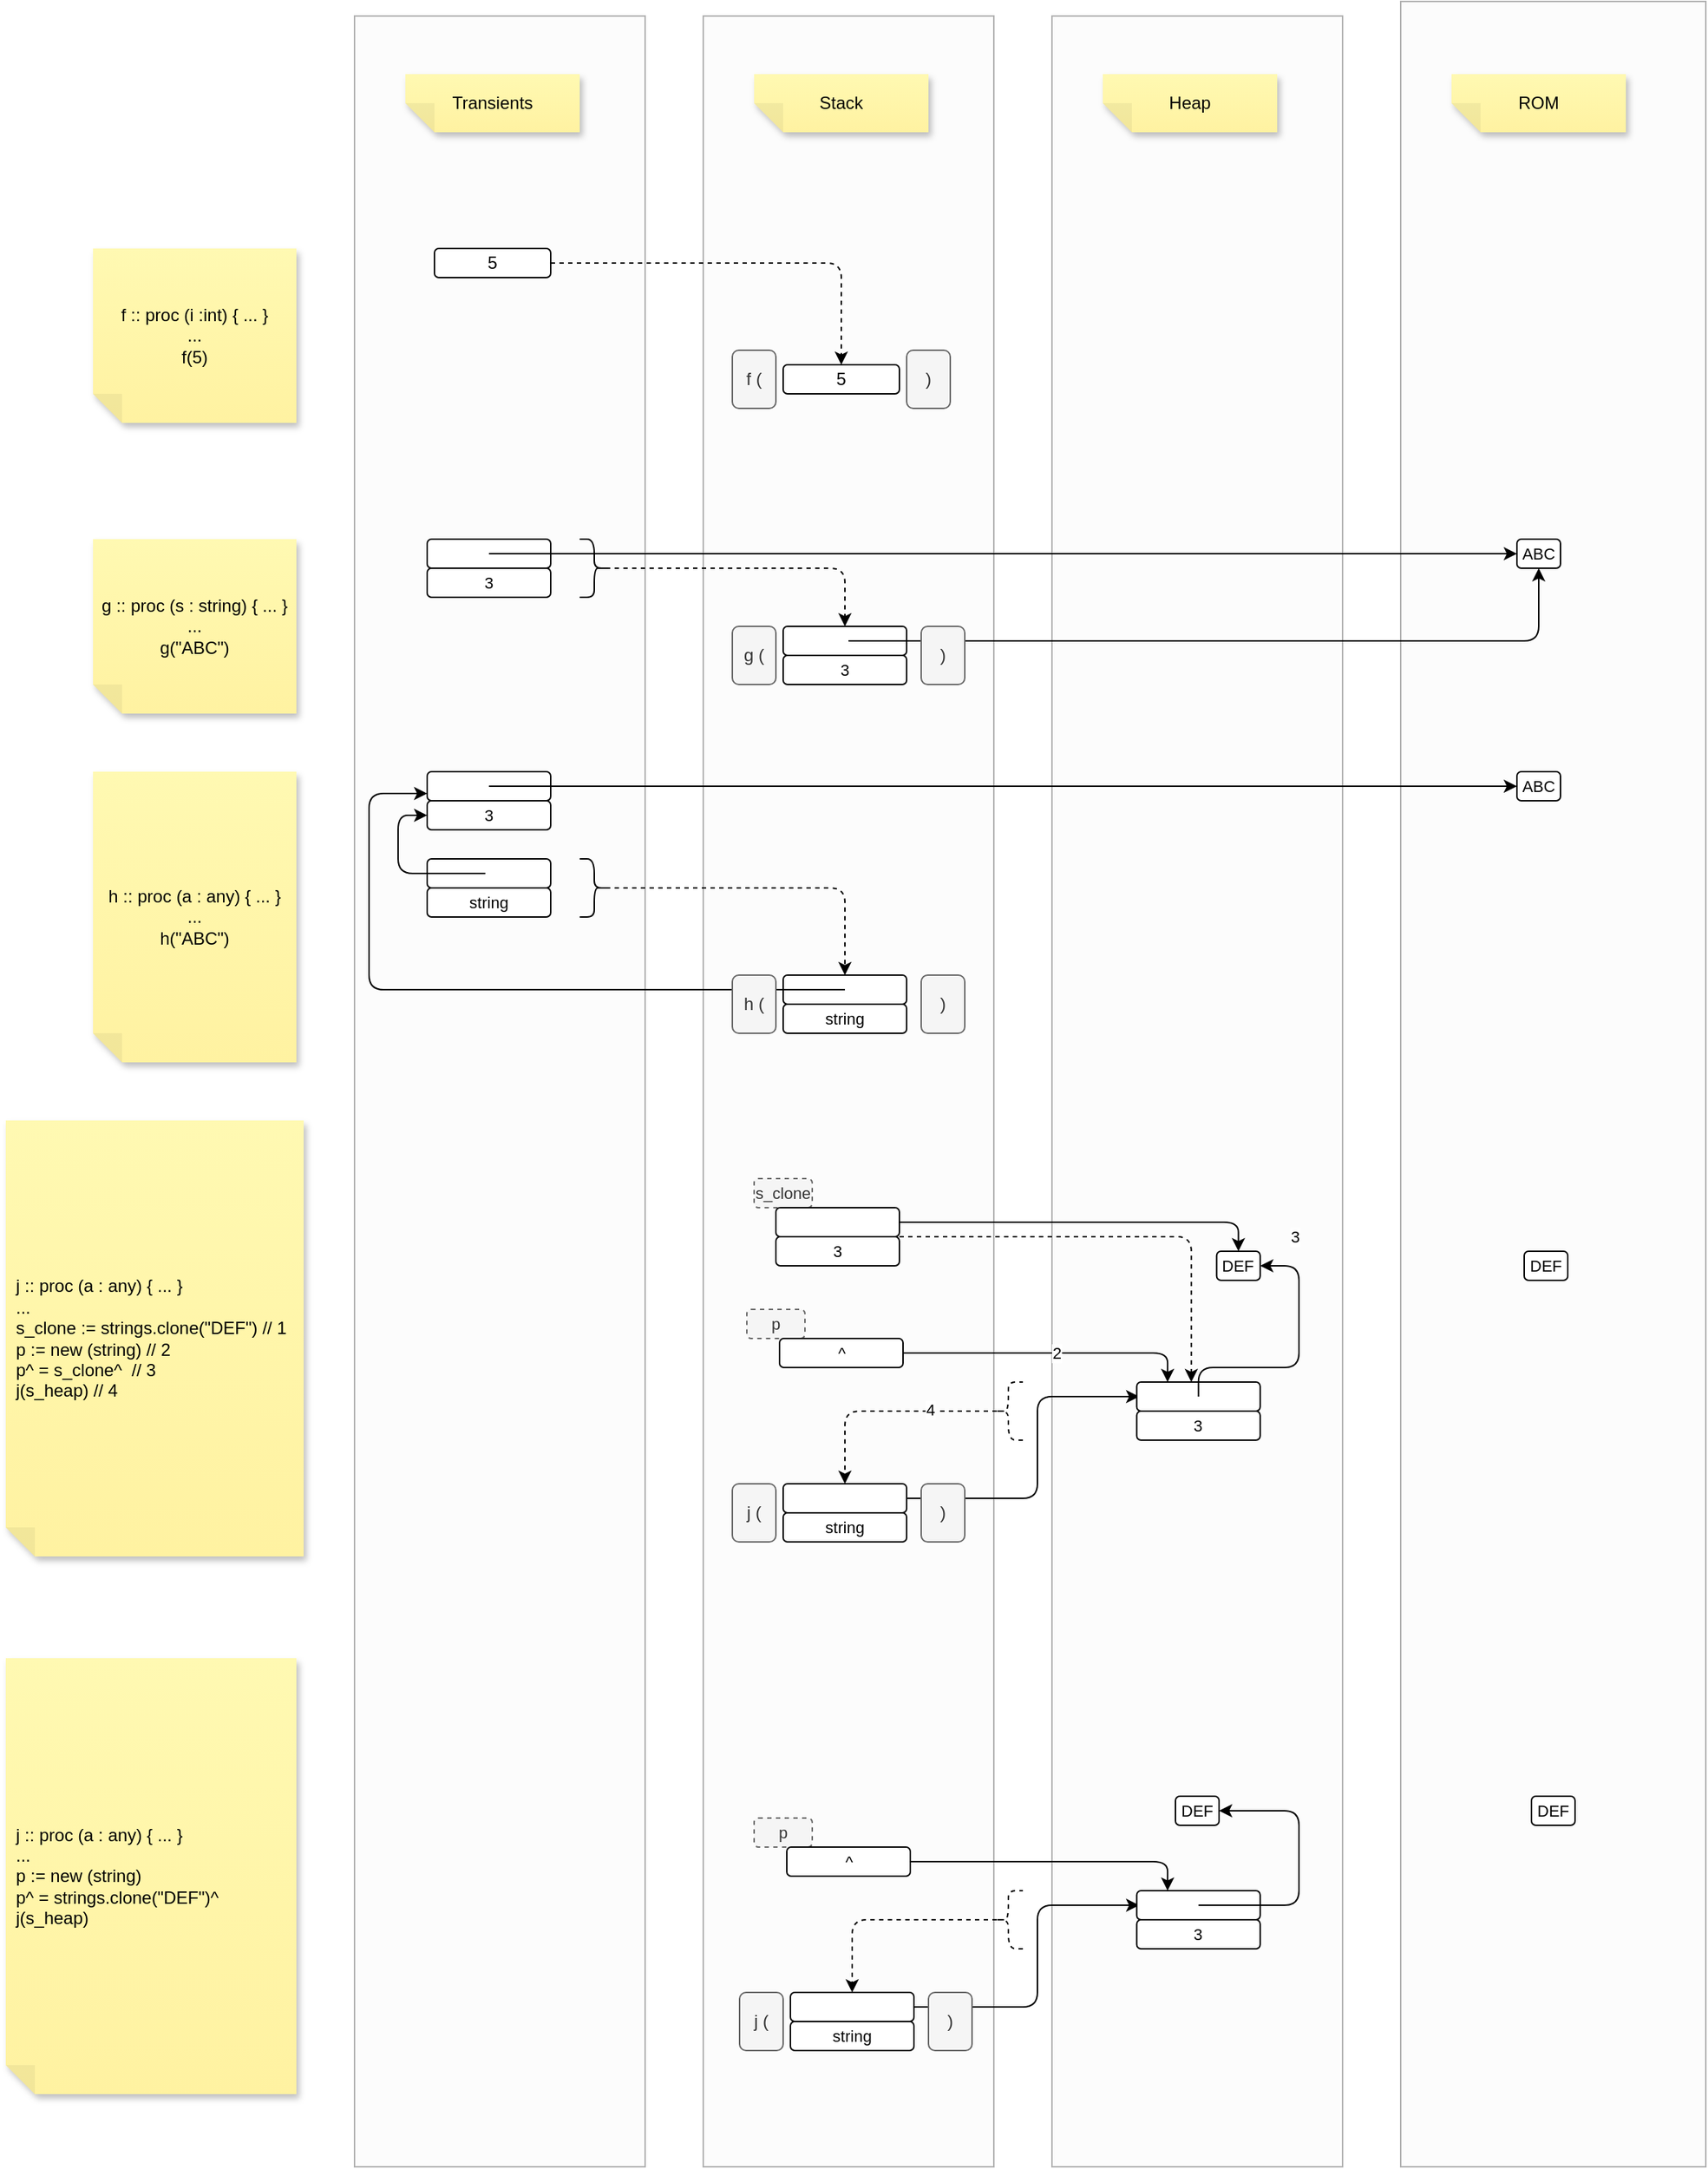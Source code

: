 <mxfile version="21.6.8" type="device" pages="3">
  <diagram name="Page-1" id="38XXHrvW9Mp1NTGykSVu">
    <mxGraphModel dx="3389" dy="624" grid="1" gridSize="10" guides="1" tooltips="1" connect="1" arrows="1" fold="1" page="1" pageScale="1" pageWidth="1100" pageHeight="850" math="0" shadow="0">
      <root>
        <mxCell id="0" />
        <mxCell id="1" parent="0" />
        <mxCell id="Bb9H9C-iQywV_YHl-Omy-52" value="" style="rounded=0;whiteSpace=wrap;html=1;fontFamily=Helvetica;fontSize=11;fontColor=#333333;fillColor=#f5f5f5;strokeColor=default;opacity=30;" vertex="1" parent="1">
          <mxGeometry x="-160" y="30" width="210" height="1490" as="geometry" />
        </mxCell>
        <mxCell id="Bb9H9C-iQywV_YHl-Omy-49" value="" style="rounded=0;whiteSpace=wrap;html=1;fontFamily=Helvetica;fontSize=11;fontColor=#333333;fillColor=#f5f5f5;strokeColor=default;opacity=30;" vertex="1" parent="1">
          <mxGeometry x="-880" y="40" width="200" height="1480" as="geometry" />
        </mxCell>
        <mxCell id="Bb9H9C-iQywV_YHl-Omy-50" value="" style="rounded=0;whiteSpace=wrap;html=1;fontFamily=Helvetica;fontSize=11;fontColor=#333333;fillColor=#f5f5f5;strokeColor=default;opacity=30;" vertex="1" parent="1">
          <mxGeometry x="-640" y="40" width="200" height="1480" as="geometry" />
        </mxCell>
        <mxCell id="Bb9H9C-iQywV_YHl-Omy-51" value="" style="rounded=0;whiteSpace=wrap;html=1;fontFamily=Helvetica;fontSize=11;fontColor=#333333;fillColor=#f5f5f5;strokeColor=default;opacity=30;" vertex="1" parent="1">
          <mxGeometry x="-400" y="40" width="200" height="1480" as="geometry" />
        </mxCell>
        <mxCell id="Bb9H9C-iQywV_YHl-Omy-2" value="f :: proc (i :int) { ... }&lt;br&gt;...&lt;br&gt;f(5)" style="shape=note;whiteSpace=wrap;html=1;backgroundOutline=1;fontColor=#000000;darkOpacity=0.05;fillColor=#FFF9B2;strokeColor=none;fillStyle=solid;direction=west;gradientDirection=north;gradientColor=#FFF2A1;shadow=1;size=20;pointerEvents=1;" vertex="1" parent="1">
          <mxGeometry x="-1060" y="200" width="140" height="120" as="geometry" />
        </mxCell>
        <mxCell id="Bb9H9C-iQywV_YHl-Omy-3" value="Stack" style="shape=note;whiteSpace=wrap;html=1;backgroundOutline=1;fontColor=#000000;darkOpacity=0.05;fillColor=#FFF9B2;strokeColor=none;fillStyle=solid;direction=west;gradientDirection=north;gradientColor=#FFF2A1;shadow=1;size=20;pointerEvents=1;" vertex="1" parent="1">
          <mxGeometry x="-605" y="80" width="120" height="40" as="geometry" />
        </mxCell>
        <mxCell id="Bb9H9C-iQywV_YHl-Omy-4" value="Heap" style="shape=note;whiteSpace=wrap;html=1;backgroundOutline=1;fontColor=#000000;darkOpacity=0.05;fillColor=#FFF9B2;strokeColor=none;fillStyle=solid;direction=west;gradientDirection=north;gradientColor=#FFF2A1;shadow=1;size=20;pointerEvents=1;" vertex="1" parent="1">
          <mxGeometry x="-365" y="80" width="120" height="40" as="geometry" />
        </mxCell>
        <mxCell id="Bb9H9C-iQywV_YHl-Omy-5" value="ROM" style="shape=note;whiteSpace=wrap;html=1;backgroundOutline=1;fontColor=#000000;darkOpacity=0.05;fillColor=#FFF9B2;strokeColor=none;fillStyle=solid;direction=west;gradientDirection=north;gradientColor=#FFF2A1;shadow=1;size=20;pointerEvents=1;" vertex="1" parent="1">
          <mxGeometry x="-125" y="80" width="120" height="40" as="geometry" />
        </mxCell>
        <mxCell id="Bb9H9C-iQywV_YHl-Omy-6" value="Transients" style="shape=note;whiteSpace=wrap;html=1;backgroundOutline=1;fontColor=#000000;darkOpacity=0.05;fillColor=#FFF9B2;strokeColor=none;fillStyle=solid;direction=west;gradientDirection=north;gradientColor=#FFF2A1;shadow=1;size=20;pointerEvents=1;" vertex="1" parent="1">
          <mxGeometry x="-845" y="80" width="120" height="40" as="geometry" />
        </mxCell>
        <mxCell id="Bb9H9C-iQywV_YHl-Omy-7" value="5" style="rounded=1;whiteSpace=wrap;html=1;" vertex="1" parent="1">
          <mxGeometry x="-585" y="280" width="80" height="20" as="geometry" />
        </mxCell>
        <mxCell id="Bb9H9C-iQywV_YHl-Omy-8" value="f (" style="rounded=1;whiteSpace=wrap;html=1;fillColor=#f5f5f5;fontColor=#333333;strokeColor=#666666;" vertex="1" parent="1">
          <mxGeometry x="-620" y="270" width="30" height="40" as="geometry" />
        </mxCell>
        <mxCell id="Bb9H9C-iQywV_YHl-Omy-9" value=")" style="rounded=1;whiteSpace=wrap;html=1;fillColor=#f5f5f5;fontColor=#333333;strokeColor=#666666;" vertex="1" parent="1">
          <mxGeometry x="-500" y="270" width="30" height="40" as="geometry" />
        </mxCell>
        <mxCell id="Bb9H9C-iQywV_YHl-Omy-11" style="edgeStyle=orthogonalEdgeStyle;rounded=1;orthogonalLoop=1;jettySize=auto;html=1;exitX=1;exitY=0.5;exitDx=0;exitDy=0;entryX=0.5;entryY=0;entryDx=0;entryDy=0;dashed=1;" edge="1" parent="1" source="Bb9H9C-iQywV_YHl-Omy-10" target="Bb9H9C-iQywV_YHl-Omy-7">
          <mxGeometry relative="1" as="geometry" />
        </mxCell>
        <mxCell id="Bb9H9C-iQywV_YHl-Omy-10" value="5" style="rounded=1;whiteSpace=wrap;html=1;" vertex="1" parent="1">
          <mxGeometry x="-825" y="200" width="80" height="20" as="geometry" />
        </mxCell>
        <mxCell id="Bb9H9C-iQywV_YHl-Omy-12" value="g :: proc (s : string) { ... }&lt;br&gt;...&lt;br&gt;g(&quot;ABC&quot;)" style="shape=note;whiteSpace=wrap;html=1;backgroundOutline=1;fontColor=#000000;darkOpacity=0.05;fillColor=#FFF9B2;strokeColor=none;fillStyle=solid;direction=west;gradientDirection=north;gradientColor=#FFF2A1;shadow=1;size=20;pointerEvents=1;" vertex="1" parent="1">
          <mxGeometry x="-1060" y="400" width="140" height="120" as="geometry" />
        </mxCell>
        <mxCell id="Bb9H9C-iQywV_YHl-Omy-14" value="ABC" style="rounded=1;whiteSpace=wrap;html=1;fontFamily=Helvetica;fontSize=11;fontColor=default;" vertex="1" parent="1">
          <mxGeometry x="-80" y="400" width="30" height="20" as="geometry" />
        </mxCell>
        <mxCell id="Bb9H9C-iQywV_YHl-Omy-15" value="" style="rounded=1;whiteSpace=wrap;html=1;fontFamily=Helvetica;fontSize=11;fontColor=default;" vertex="1" parent="1">
          <mxGeometry x="-585" y="460" width="85" height="20" as="geometry" />
        </mxCell>
        <mxCell id="Bb9H9C-iQywV_YHl-Omy-21" value="g (" style="rounded=1;whiteSpace=wrap;html=1;fillColor=#f5f5f5;fontColor=#333333;strokeColor=#666666;" vertex="1" parent="1">
          <mxGeometry x="-620" y="460" width="30" height="40" as="geometry" />
        </mxCell>
        <mxCell id="Bb9H9C-iQywV_YHl-Omy-24" value="3" style="rounded=1;whiteSpace=wrap;html=1;fontFamily=Helvetica;fontSize=11;fontColor=default;" vertex="1" parent="1">
          <mxGeometry x="-585" y="480" width="85" height="20" as="geometry" />
        </mxCell>
        <mxCell id="Bb9H9C-iQywV_YHl-Omy-25" value="" style="rounded=1;whiteSpace=wrap;html=1;fontFamily=Helvetica;fontSize=11;fontColor=default;" vertex="1" parent="1">
          <mxGeometry x="-830" y="400" width="85" height="20" as="geometry" />
        </mxCell>
        <mxCell id="Bb9H9C-iQywV_YHl-Omy-26" value="3" style="rounded=1;whiteSpace=wrap;html=1;fontFamily=Helvetica;fontSize=11;fontColor=default;" vertex="1" parent="1">
          <mxGeometry x="-830" y="420" width="85" height="20" as="geometry" />
        </mxCell>
        <mxCell id="Bb9H9C-iQywV_YHl-Omy-27" style="edgeStyle=orthogonalEdgeStyle;shape=connector;rounded=1;orthogonalLoop=1;jettySize=auto;html=1;entryX=0;entryY=0.5;entryDx=0;entryDy=0;labelBackgroundColor=default;strokeColor=default;fontFamily=Helvetica;fontSize=11;fontColor=default;endArrow=classic;exitX=0.5;exitY=0.5;exitDx=0;exitDy=0;exitPerimeter=0;" edge="1" parent="1" source="Bb9H9C-iQywV_YHl-Omy-25" target="Bb9H9C-iQywV_YHl-Omy-14">
          <mxGeometry relative="1" as="geometry" />
        </mxCell>
        <mxCell id="Bb9H9C-iQywV_YHl-Omy-29" style="edgeStyle=orthogonalEdgeStyle;shape=connector;rounded=1;orthogonalLoop=1;jettySize=auto;html=1;exitX=0.1;exitY=0.5;exitDx=0;exitDy=0;exitPerimeter=0;entryX=0.5;entryY=0;entryDx=0;entryDy=0;labelBackgroundColor=default;strokeColor=default;fontFamily=Helvetica;fontSize=11;fontColor=default;endArrow=classic;dashed=1;" edge="1" parent="1" source="Bb9H9C-iQywV_YHl-Omy-28" target="Bb9H9C-iQywV_YHl-Omy-15">
          <mxGeometry relative="1" as="geometry" />
        </mxCell>
        <mxCell id="Bb9H9C-iQywV_YHl-Omy-28" value="" style="shape=curlyBracket;whiteSpace=wrap;html=1;rounded=1;flipH=1;labelPosition=right;verticalLabelPosition=middle;align=left;verticalAlign=middle;fontFamily=Helvetica;fontSize=11;fontColor=default;" vertex="1" parent="1">
          <mxGeometry x="-725" y="400" width="20" height="40" as="geometry" />
        </mxCell>
        <mxCell id="Bb9H9C-iQywV_YHl-Omy-31" style="edgeStyle=orthogonalEdgeStyle;shape=connector;rounded=1;orthogonalLoop=1;jettySize=auto;html=1;entryX=0.5;entryY=1;entryDx=0;entryDy=0;labelBackgroundColor=default;strokeColor=default;fontFamily=Helvetica;fontSize=11;fontColor=default;endArrow=classic;exitX=0.529;exitY=0.501;exitDx=0;exitDy=0;exitPerimeter=0;" edge="1" parent="1" source="Bb9H9C-iQywV_YHl-Omy-15" target="Bb9H9C-iQywV_YHl-Omy-14">
          <mxGeometry relative="1" as="geometry">
            <mxPoint x="-521" y="470" as="sourcePoint" />
            <Array as="points">
              <mxPoint x="-65" y="470" />
            </Array>
          </mxGeometry>
        </mxCell>
        <mxCell id="Bb9H9C-iQywV_YHl-Omy-32" value="h :: proc (a : any) { ... }&lt;br&gt;...&lt;br&gt;h(&quot;ABC&quot;)" style="shape=note;whiteSpace=wrap;html=1;backgroundOutline=1;fontColor=#000000;darkOpacity=0.05;fillColor=#FFF9B2;strokeColor=none;fillStyle=solid;direction=west;gradientDirection=north;gradientColor=#FFF2A1;shadow=1;size=20;pointerEvents=1;" vertex="1" parent="1">
          <mxGeometry x="-1060" y="560" width="140" height="200" as="geometry" />
        </mxCell>
        <mxCell id="Bb9H9C-iQywV_YHl-Omy-33" value="ABC" style="rounded=1;whiteSpace=wrap;html=1;fontFamily=Helvetica;fontSize=11;fontColor=default;" vertex="1" parent="1">
          <mxGeometry x="-80" y="560" width="30" height="20" as="geometry" />
        </mxCell>
        <mxCell id="Bb9H9C-iQywV_YHl-Omy-34" value="" style="rounded=1;whiteSpace=wrap;html=1;fontFamily=Helvetica;fontSize=11;fontColor=default;" vertex="1" parent="1">
          <mxGeometry x="-585" y="700" width="85" height="20" as="geometry" />
        </mxCell>
        <mxCell id="Bb9H9C-iQywV_YHl-Omy-36" value=")" style="rounded=1;whiteSpace=wrap;html=1;fillColor=#f5f5f5;fontColor=#333333;strokeColor=#666666;" vertex="1" parent="1">
          <mxGeometry x="-490" y="700" width="30" height="40" as="geometry" />
        </mxCell>
        <mxCell id="Bb9H9C-iQywV_YHl-Omy-37" value="string" style="rounded=1;whiteSpace=wrap;html=1;fontFamily=Helvetica;fontSize=11;fontColor=default;" vertex="1" parent="1">
          <mxGeometry x="-585" y="720" width="85" height="20" as="geometry" />
        </mxCell>
        <mxCell id="Bb9H9C-iQywV_YHl-Omy-38" value="" style="rounded=1;whiteSpace=wrap;html=1;fontFamily=Helvetica;fontSize=11;fontColor=default;" vertex="1" parent="1">
          <mxGeometry x="-830" y="560" width="85" height="20" as="geometry" />
        </mxCell>
        <mxCell id="Bb9H9C-iQywV_YHl-Omy-39" value="3" style="rounded=1;whiteSpace=wrap;html=1;fontFamily=Helvetica;fontSize=11;fontColor=default;" vertex="1" parent="1">
          <mxGeometry x="-830" y="580" width="85" height="20" as="geometry" />
        </mxCell>
        <mxCell id="Bb9H9C-iQywV_YHl-Omy-40" style="edgeStyle=orthogonalEdgeStyle;shape=connector;rounded=1;orthogonalLoop=1;jettySize=auto;html=1;entryX=0;entryY=0.5;entryDx=0;entryDy=0;labelBackgroundColor=default;strokeColor=default;fontFamily=Helvetica;fontSize=11;fontColor=default;endArrow=classic;exitX=0.5;exitY=0.5;exitDx=0;exitDy=0;exitPerimeter=0;" edge="1" parent="1" source="Bb9H9C-iQywV_YHl-Omy-38" target="Bb9H9C-iQywV_YHl-Omy-33">
          <mxGeometry relative="1" as="geometry" />
        </mxCell>
        <mxCell id="Bb9H9C-iQywV_YHl-Omy-41" style="edgeStyle=orthogonalEdgeStyle;shape=connector;rounded=1;orthogonalLoop=1;jettySize=auto;html=1;exitX=0.1;exitY=0.5;exitDx=0;exitDy=0;exitPerimeter=0;entryX=0.5;entryY=0;entryDx=0;entryDy=0;labelBackgroundColor=default;strokeColor=default;fontFamily=Helvetica;fontSize=11;fontColor=default;endArrow=classic;dashed=1;" edge="1" parent="1" source="Bb9H9C-iQywV_YHl-Omy-42" target="Bb9H9C-iQywV_YHl-Omy-34">
          <mxGeometry relative="1" as="geometry" />
        </mxCell>
        <mxCell id="Bb9H9C-iQywV_YHl-Omy-42" value="" style="shape=curlyBracket;whiteSpace=wrap;html=1;rounded=1;flipH=1;labelPosition=right;verticalLabelPosition=middle;align=left;verticalAlign=middle;fontFamily=Helvetica;fontSize=11;fontColor=default;" vertex="1" parent="1">
          <mxGeometry x="-725" y="620" width="20" height="40" as="geometry" />
        </mxCell>
        <mxCell id="Bb9H9C-iQywV_YHl-Omy-44" value="" style="rounded=1;whiteSpace=wrap;html=1;fontFamily=Helvetica;fontSize=11;fontColor=default;" vertex="1" parent="1">
          <mxGeometry x="-830" y="620" width="85" height="20" as="geometry" />
        </mxCell>
        <mxCell id="Bb9H9C-iQywV_YHl-Omy-45" value="string" style="rounded=1;whiteSpace=wrap;html=1;fontFamily=Helvetica;fontSize=11;fontColor=default;" vertex="1" parent="1">
          <mxGeometry x="-830" y="640" width="85" height="20" as="geometry" />
        </mxCell>
        <mxCell id="Bb9H9C-iQywV_YHl-Omy-47" style="edgeStyle=orthogonalEdgeStyle;shape=connector;rounded=1;orthogonalLoop=1;jettySize=auto;html=1;exitX=0.471;exitY=0.5;exitDx=0;exitDy=0;entryX=0;entryY=0.5;entryDx=0;entryDy=0;labelBackgroundColor=default;strokeColor=default;fontFamily=Helvetica;fontSize=11;fontColor=default;endArrow=classic;exitPerimeter=0;" edge="1" parent="1" source="Bb9H9C-iQywV_YHl-Omy-44" target="Bb9H9C-iQywV_YHl-Omy-39">
          <mxGeometry relative="1" as="geometry">
            <Array as="points">
              <mxPoint x="-850" y="630" />
              <mxPoint x="-850" y="590" />
            </Array>
          </mxGeometry>
        </mxCell>
        <mxCell id="Bb9H9C-iQywV_YHl-Omy-48" style="edgeStyle=orthogonalEdgeStyle;shape=connector;rounded=1;orthogonalLoop=1;jettySize=auto;html=1;exitX=0.5;exitY=0.501;exitDx=0;exitDy=0;entryX=0;entryY=0.75;entryDx=0;entryDy=0;labelBackgroundColor=default;strokeColor=default;fontFamily=Helvetica;fontSize=11;fontColor=default;endArrow=classic;exitPerimeter=0;" edge="1" parent="1" source="Bb9H9C-iQywV_YHl-Omy-34" target="Bb9H9C-iQywV_YHl-Omy-38">
          <mxGeometry relative="1" as="geometry">
            <Array as="points">
              <mxPoint x="-870" y="710" />
              <mxPoint x="-870" y="575" />
            </Array>
          </mxGeometry>
        </mxCell>
        <mxCell id="Bb9H9C-iQywV_YHl-Omy-35" value="h (" style="rounded=1;whiteSpace=wrap;html=1;fillColor=#f5f5f5;fontColor=#333333;strokeColor=#666666;" vertex="1" parent="1">
          <mxGeometry x="-620" y="700" width="30" height="40" as="geometry" />
        </mxCell>
        <mxCell id="Bb9H9C-iQywV_YHl-Omy-22" value=")" style="rounded=1;whiteSpace=wrap;html=1;fillColor=#f5f5f5;fontColor=#333333;strokeColor=#666666;" vertex="1" parent="1">
          <mxGeometry x="-490" y="460" width="30" height="40" as="geometry" />
        </mxCell>
        <mxCell id="Bb9H9C-iQywV_YHl-Omy-54" value="j :: proc (a : any) { ... }&lt;br style=&quot;border-color: var(--border-color);&quot;&gt;...&lt;br style=&quot;border-color: var(--border-color);&quot;&gt;s_clone := strings.clone(&quot;DEF&quot;) // 1&lt;br&gt;p := new (string) // 2&lt;br&gt;p^ = s_clone^&amp;nbsp; // 3&lt;br&gt;j(s_heap) // 4" style="shape=note;whiteSpace=wrap;html=1;backgroundOutline=1;fontColor=#000000;darkOpacity=0.05;fillColor=#FFF9B2;strokeColor=none;fillStyle=solid;direction=west;gradientDirection=north;gradientColor=#FFF2A1;shadow=1;size=20;pointerEvents=1;align=left;spacingLeft=5;" vertex="1" parent="1">
          <mxGeometry x="-1120" y="800" width="205" height="300" as="geometry" />
        </mxCell>
        <mxCell id="Bb9H9C-iQywV_YHl-Omy-55" value="DEF" style="rounded=1;whiteSpace=wrap;html=1;fontFamily=Helvetica;fontSize=11;fontColor=default;" vertex="1" parent="1">
          <mxGeometry x="-286.67" y="890" width="30" height="20" as="geometry" />
        </mxCell>
        <mxCell id="Bb9H9C-iQywV_YHl-Omy-69" style="edgeStyle=orthogonalEdgeStyle;shape=connector;rounded=1;orthogonalLoop=1;jettySize=auto;html=1;exitX=1;exitY=0.5;exitDx=0;exitDy=0;entryX=0.02;entryY=0.5;entryDx=0;entryDy=0;labelBackgroundColor=default;strokeColor=default;fontFamily=Helvetica;fontSize=11;fontColor=default;endArrow=classic;entryPerimeter=0;" edge="1" parent="1" source="Bb9H9C-iQywV_YHl-Omy-56" target="Bb9H9C-iQywV_YHl-Omy-59">
          <mxGeometry relative="1" as="geometry">
            <Array as="points">
              <mxPoint x="-410" y="1060" />
              <mxPoint x="-410" y="990" />
            </Array>
          </mxGeometry>
        </mxCell>
        <mxCell id="Bb9H9C-iQywV_YHl-Omy-56" value="" style="rounded=1;whiteSpace=wrap;html=1;fontFamily=Helvetica;fontSize=11;fontColor=default;" vertex="1" parent="1">
          <mxGeometry x="-585" y="1050" width="85" height="20" as="geometry" />
        </mxCell>
        <mxCell id="Bb9H9C-iQywV_YHl-Omy-57" value=")" style="rounded=1;whiteSpace=wrap;html=1;fillColor=#f5f5f5;fontColor=#333333;strokeColor=#666666;" vertex="1" parent="1">
          <mxGeometry x="-490" y="1050" width="30" height="40" as="geometry" />
        </mxCell>
        <mxCell id="Bb9H9C-iQywV_YHl-Omy-58" value="string" style="rounded=1;whiteSpace=wrap;html=1;fontFamily=Helvetica;fontSize=11;fontColor=default;" vertex="1" parent="1">
          <mxGeometry x="-585" y="1070" width="85" height="20" as="geometry" />
        </mxCell>
        <mxCell id="Bb9H9C-iQywV_YHl-Omy-59" value="" style="rounded=1;whiteSpace=wrap;html=1;fontFamily=Helvetica;fontSize=11;fontColor=default;" vertex="1" parent="1">
          <mxGeometry x="-341.67" y="980" width="85" height="20" as="geometry" />
        </mxCell>
        <mxCell id="Bb9H9C-iQywV_YHl-Omy-60" value="3" style="rounded=1;whiteSpace=wrap;html=1;fontFamily=Helvetica;fontSize=11;fontColor=default;" vertex="1" parent="1">
          <mxGeometry x="-341.67" y="1000" width="85" height="20" as="geometry" />
        </mxCell>
        <mxCell id="Bb9H9C-iQywV_YHl-Omy-61" style="edgeStyle=orthogonalEdgeStyle;shape=connector;rounded=1;orthogonalLoop=1;jettySize=auto;html=1;entryX=1;entryY=0.5;entryDx=0;entryDy=0;labelBackgroundColor=default;strokeColor=default;fontFamily=Helvetica;fontSize=11;fontColor=default;endArrow=classic;exitX=0.5;exitY=0.5;exitDx=0;exitDy=0;exitPerimeter=0;" edge="1" parent="1" source="Bb9H9C-iQywV_YHl-Omy-59" target="Bb9H9C-iQywV_YHl-Omy-55">
          <mxGeometry relative="1" as="geometry">
            <Array as="points">
              <mxPoint x="-230" y="970" />
              <mxPoint x="-230" y="900" />
            </Array>
          </mxGeometry>
        </mxCell>
        <mxCell id="Bb9H9C-iQywV_YHl-Omy-62" style="edgeStyle=orthogonalEdgeStyle;shape=connector;rounded=1;orthogonalLoop=1;jettySize=auto;html=1;exitX=0.1;exitY=0.5;exitDx=0;exitDy=0;exitPerimeter=0;entryX=0.5;entryY=0;entryDx=0;entryDy=0;labelBackgroundColor=default;strokeColor=default;fontFamily=Helvetica;fontSize=11;fontColor=default;endArrow=classic;dashed=1;" edge="1" parent="1" source="Bb9H9C-iQywV_YHl-Omy-63" target="Bb9H9C-iQywV_YHl-Omy-56">
          <mxGeometry relative="1" as="geometry">
            <Array as="points">
              <mxPoint x="-543" y="1000" />
            </Array>
          </mxGeometry>
        </mxCell>
        <mxCell id="Bb9H9C-iQywV_YHl-Omy-83" value="4" style="edgeLabel;html=1;align=center;verticalAlign=middle;resizable=0;points=[];fontSize=11;fontFamily=Helvetica;fontColor=default;" vertex="1" connectable="0" parent="Bb9H9C-iQywV_YHl-Omy-62">
          <mxGeometry x="-0.405" y="-1" relative="1" as="geometry">
            <mxPoint as="offset" />
          </mxGeometry>
        </mxCell>
        <mxCell id="Bb9H9C-iQywV_YHl-Omy-63" value="" style="shape=curlyBracket;whiteSpace=wrap;html=1;rounded=1;flipH=1;labelPosition=right;verticalLabelPosition=middle;align=left;verticalAlign=middle;fontFamily=Helvetica;fontSize=11;fontColor=default;rotation=-180;dashed=1;" vertex="1" parent="1">
          <mxGeometry x="-440" y="980" width="20" height="40" as="geometry" />
        </mxCell>
        <mxCell id="Bb9H9C-iQywV_YHl-Omy-68" value="j (" style="rounded=1;whiteSpace=wrap;html=1;fillColor=#f5f5f5;fontColor=#333333;strokeColor=#666666;" vertex="1" parent="1">
          <mxGeometry x="-620" y="1050" width="30" height="40" as="geometry" />
        </mxCell>
        <mxCell id="Bb9H9C-iQywV_YHl-Omy-73" style="edgeStyle=orthogonalEdgeStyle;shape=connector;rounded=1;orthogonalLoop=1;jettySize=auto;html=1;entryX=0.442;entryY=0;entryDx=0;entryDy=0;entryPerimeter=0;labelBackgroundColor=default;strokeColor=default;fontFamily=Helvetica;fontSize=11;fontColor=default;endArrow=classic;dashed=1;exitX=1;exitY=0;exitDx=0;exitDy=0;" edge="1" parent="1" source="Bb9H9C-iQywV_YHl-Omy-144" target="Bb9H9C-iQywV_YHl-Omy-59">
          <mxGeometry relative="1" as="geometry">
            <mxPoint x="-497" y="850" as="sourcePoint" />
            <Array as="points">
              <mxPoint x="-304" y="880" />
            </Array>
          </mxGeometry>
        </mxCell>
        <mxCell id="Bb9H9C-iQywV_YHl-Omy-81" value="3" style="edgeLabel;html=1;align=center;verticalAlign=middle;resizable=0;points=[];fontSize=11;fontFamily=Helvetica;fontColor=default;" vertex="1" connectable="0" parent="Bb9H9C-iQywV_YHl-Omy-73">
          <mxGeometry x="-0.294" relative="1" as="geometry">
            <mxPoint x="166" as="offset" />
          </mxGeometry>
        </mxCell>
        <mxCell id="Bb9H9C-iQywV_YHl-Omy-72" style="edgeStyle=orthogonalEdgeStyle;shape=connector;rounded=1;orthogonalLoop=1;jettySize=auto;html=1;exitX=0.471;exitY=0.5;exitDx=0;exitDy=0;entryX=0.5;entryY=0;entryDx=0;entryDy=0;labelBackgroundColor=default;strokeColor=default;fontFamily=Helvetica;fontSize=11;fontColor=default;endArrow=classic;exitPerimeter=0;" edge="1" parent="1" source="Bb9H9C-iQywV_YHl-Omy-143" target="Bb9H9C-iQywV_YHl-Omy-55">
          <mxGeometry relative="1" as="geometry" />
        </mxCell>
        <mxCell id="Bb9H9C-iQywV_YHl-Omy-82" value="1" style="edgeLabel;html=1;align=center;verticalAlign=middle;resizable=0;points=[];fontSize=11;fontFamily=Helvetica;fontColor=default;" vertex="1" connectable="0" parent="Bb9H9C-iQywV_YHl-Omy-72">
          <mxGeometry x="-0.576" relative="1" as="geometry">
            <mxPoint x="-37" as="offset" />
          </mxGeometry>
        </mxCell>
        <mxCell id="Bb9H9C-iQywV_YHl-Omy-74" value="s_clone" style="rounded=1;whiteSpace=wrap;html=1;fontFamily=Helvetica;fontSize=11;fontColor=#333333;dashed=1;fillColor=#f5f5f5;strokeColor=#666666;" vertex="1" parent="1">
          <mxGeometry x="-605" y="840" width="40" height="20" as="geometry" />
        </mxCell>
        <mxCell id="Bb9H9C-iQywV_YHl-Omy-76" value="p" style="rounded=1;whiteSpace=wrap;html=1;fontFamily=Helvetica;fontSize=11;fontColor=#333333;dashed=1;fillColor=#f5f5f5;strokeColor=#666666;" vertex="1" parent="1">
          <mxGeometry x="-610" y="930" width="40" height="20" as="geometry" />
        </mxCell>
        <mxCell id="Bb9H9C-iQywV_YHl-Omy-78" style="edgeStyle=orthogonalEdgeStyle;shape=connector;rounded=1;orthogonalLoop=1;jettySize=auto;html=1;exitX=1;exitY=0.5;exitDx=0;exitDy=0;entryX=0.25;entryY=0;entryDx=0;entryDy=0;labelBackgroundColor=default;strokeColor=default;fontFamily=Helvetica;fontSize=11;fontColor=default;endArrow=classic;" edge="1" parent="1" source="Bb9H9C-iQywV_YHl-Omy-77" target="Bb9H9C-iQywV_YHl-Omy-59">
          <mxGeometry relative="1" as="geometry">
            <Array as="points">
              <mxPoint x="-321" y="960" />
            </Array>
          </mxGeometry>
        </mxCell>
        <mxCell id="Bb9H9C-iQywV_YHl-Omy-87" value="2" style="edgeLabel;html=1;align=center;verticalAlign=middle;resizable=0;points=[];fontSize=11;fontFamily=Helvetica;fontColor=default;" vertex="1" connectable="0" parent="Bb9H9C-iQywV_YHl-Omy-78">
          <mxGeometry x="0.042" relative="1" as="geometry">
            <mxPoint as="offset" />
          </mxGeometry>
        </mxCell>
        <mxCell id="Bb9H9C-iQywV_YHl-Omy-77" value="^" style="rounded=1;whiteSpace=wrap;html=1;fontFamily=Helvetica;fontSize=11;fontColor=default;" vertex="1" parent="1">
          <mxGeometry x="-587.5" y="950" width="85" height="20" as="geometry" />
        </mxCell>
        <mxCell id="Bb9H9C-iQywV_YHl-Omy-88" value="j :: proc (a : any) { ... }&lt;br style=&quot;border-color: var(--border-color);&quot;&gt;...&lt;br style=&quot;border-color: var(--border-color);&quot;&gt;p := new (string)&lt;br&gt;p^ = strings.clone(&quot;DEF&quot;)^&lt;br&gt;j(s_heap)" style="shape=note;whiteSpace=wrap;html=1;backgroundOutline=1;fontColor=#000000;darkOpacity=0.05;fillColor=#FFF9B2;strokeColor=none;fillStyle=solid;direction=west;gradientDirection=north;gradientColor=#FFF2A1;shadow=1;size=20;pointerEvents=1;align=left;spacingLeft=5;" vertex="1" parent="1">
          <mxGeometry x="-1120" y="1170" width="200" height="300" as="geometry" />
        </mxCell>
        <mxCell id="Bb9H9C-iQywV_YHl-Omy-115" value="DEF" style="rounded=1;whiteSpace=wrap;html=1;fontFamily=Helvetica;fontSize=11;fontColor=default;" vertex="1" parent="1">
          <mxGeometry x="-315" y="1265" width="30" height="20" as="geometry" />
        </mxCell>
        <mxCell id="Bb9H9C-iQywV_YHl-Omy-116" style="edgeStyle=orthogonalEdgeStyle;shape=connector;rounded=1;orthogonalLoop=1;jettySize=auto;html=1;exitX=1;exitY=0.5;exitDx=0;exitDy=0;entryX=0.02;entryY=0.5;entryDx=0;entryDy=0;labelBackgroundColor=default;strokeColor=default;fontFamily=Helvetica;fontSize=11;fontColor=default;endArrow=classic;entryPerimeter=0;" edge="1" parent="1" source="Bb9H9C-iQywV_YHl-Omy-117" target="Bb9H9C-iQywV_YHl-Omy-120">
          <mxGeometry relative="1" as="geometry">
            <Array as="points">
              <mxPoint x="-410" y="1410" />
              <mxPoint x="-410" y="1340" />
            </Array>
          </mxGeometry>
        </mxCell>
        <mxCell id="Bb9H9C-iQywV_YHl-Omy-117" value="" style="rounded=1;whiteSpace=wrap;html=1;fontFamily=Helvetica;fontSize=11;fontColor=default;" vertex="1" parent="1">
          <mxGeometry x="-580" y="1400" width="85" height="20" as="geometry" />
        </mxCell>
        <mxCell id="Bb9H9C-iQywV_YHl-Omy-118" value=")" style="rounded=1;whiteSpace=wrap;html=1;fillColor=#f5f5f5;fontColor=#333333;strokeColor=#666666;" vertex="1" parent="1">
          <mxGeometry x="-485" y="1400" width="30" height="40" as="geometry" />
        </mxCell>
        <mxCell id="Bb9H9C-iQywV_YHl-Omy-119" value="string" style="rounded=1;whiteSpace=wrap;html=1;fontFamily=Helvetica;fontSize=11;fontColor=default;" vertex="1" parent="1">
          <mxGeometry x="-580" y="1420" width="85" height="20" as="geometry" />
        </mxCell>
        <mxCell id="Bb9H9C-iQywV_YHl-Omy-120" value="" style="rounded=1;whiteSpace=wrap;html=1;fontFamily=Helvetica;fontSize=11;fontColor=default;" vertex="1" parent="1">
          <mxGeometry x="-341.67" y="1330" width="85" height="20" as="geometry" />
        </mxCell>
        <mxCell id="Bb9H9C-iQywV_YHl-Omy-121" value="3" style="rounded=1;whiteSpace=wrap;html=1;fontFamily=Helvetica;fontSize=11;fontColor=default;" vertex="1" parent="1">
          <mxGeometry x="-341.67" y="1350" width="85" height="20" as="geometry" />
        </mxCell>
        <mxCell id="Bb9H9C-iQywV_YHl-Omy-122" style="edgeStyle=orthogonalEdgeStyle;shape=connector;rounded=1;orthogonalLoop=1;jettySize=auto;html=1;entryX=1;entryY=0.5;entryDx=0;entryDy=0;labelBackgroundColor=default;strokeColor=default;fontFamily=Helvetica;fontSize=11;fontColor=default;endArrow=classic;exitX=0.5;exitY=0.5;exitDx=0;exitDy=0;exitPerimeter=0;" edge="1" parent="1" source="Bb9H9C-iQywV_YHl-Omy-120" target="Bb9H9C-iQywV_YHl-Omy-115">
          <mxGeometry relative="1" as="geometry">
            <Array as="points">
              <mxPoint x="-230" y="1340" />
              <mxPoint x="-230" y="1275" />
            </Array>
          </mxGeometry>
        </mxCell>
        <mxCell id="Bb9H9C-iQywV_YHl-Omy-123" style="edgeStyle=orthogonalEdgeStyle;shape=connector;rounded=1;orthogonalLoop=1;jettySize=auto;html=1;exitX=0.1;exitY=0.5;exitDx=0;exitDy=0;exitPerimeter=0;entryX=0.5;entryY=0;entryDx=0;entryDy=0;labelBackgroundColor=default;strokeColor=default;fontFamily=Helvetica;fontSize=11;fontColor=default;endArrow=classic;dashed=1;" edge="1" parent="1" source="Bb9H9C-iQywV_YHl-Omy-125" target="Bb9H9C-iQywV_YHl-Omy-117">
          <mxGeometry relative="1" as="geometry">
            <Array as="points">
              <mxPoint x="-538" y="1350" />
            </Array>
          </mxGeometry>
        </mxCell>
        <mxCell id="Bb9H9C-iQywV_YHl-Omy-125" value="" style="shape=curlyBracket;whiteSpace=wrap;html=1;rounded=1;flipH=1;labelPosition=right;verticalLabelPosition=middle;align=left;verticalAlign=middle;fontFamily=Helvetica;fontSize=11;fontColor=default;rotation=-180;dashed=1;" vertex="1" parent="1">
          <mxGeometry x="-440" y="1330" width="20" height="40" as="geometry" />
        </mxCell>
        <mxCell id="Bb9H9C-iQywV_YHl-Omy-126" value="j (" style="rounded=1;whiteSpace=wrap;html=1;fillColor=#f5f5f5;fontColor=#333333;strokeColor=#666666;" vertex="1" parent="1">
          <mxGeometry x="-615" y="1400" width="30" height="40" as="geometry" />
        </mxCell>
        <mxCell id="Bb9H9C-iQywV_YHl-Omy-134" value="p" style="rounded=1;whiteSpace=wrap;html=1;fontFamily=Helvetica;fontSize=11;fontColor=#333333;dashed=1;fillColor=#f5f5f5;strokeColor=#666666;" vertex="1" parent="1">
          <mxGeometry x="-605" y="1280" width="40" height="20" as="geometry" />
        </mxCell>
        <mxCell id="Bb9H9C-iQywV_YHl-Omy-135" style="edgeStyle=orthogonalEdgeStyle;shape=connector;rounded=1;orthogonalLoop=1;jettySize=auto;html=1;exitX=1;exitY=0.5;exitDx=0;exitDy=0;entryX=0.25;entryY=0;entryDx=0;entryDy=0;labelBackgroundColor=default;strokeColor=default;fontFamily=Helvetica;fontSize=11;fontColor=default;endArrow=classic;" edge="1" parent="1" source="Bb9H9C-iQywV_YHl-Omy-137" target="Bb9H9C-iQywV_YHl-Omy-120">
          <mxGeometry relative="1" as="geometry">
            <Array as="points">
              <mxPoint x="-321" y="1310" />
            </Array>
          </mxGeometry>
        </mxCell>
        <mxCell id="Bb9H9C-iQywV_YHl-Omy-137" value="^" style="rounded=1;whiteSpace=wrap;html=1;fontFamily=Helvetica;fontSize=11;fontColor=default;" vertex="1" parent="1">
          <mxGeometry x="-582.5" y="1300" width="85" height="20" as="geometry" />
        </mxCell>
        <mxCell id="Bb9H9C-iQywV_YHl-Omy-141" value="DEF" style="rounded=1;whiteSpace=wrap;html=1;fontFamily=Helvetica;fontSize=11;fontColor=default;" vertex="1" parent="1">
          <mxGeometry x="-75" y="890" width="30" height="20" as="geometry" />
        </mxCell>
        <mxCell id="Bb9H9C-iQywV_YHl-Omy-142" value="DEF" style="rounded=1;whiteSpace=wrap;html=1;fontFamily=Helvetica;fontSize=11;fontColor=default;" vertex="1" parent="1">
          <mxGeometry x="-70" y="1265" width="30" height="20" as="geometry" />
        </mxCell>
        <mxCell id="Bb9H9C-iQywV_YHl-Omy-143" value="" style="rounded=1;whiteSpace=wrap;html=1;fontFamily=Helvetica;fontSize=11;fontColor=default;" vertex="1" parent="1">
          <mxGeometry x="-590" y="860" width="85" height="20" as="geometry" />
        </mxCell>
        <mxCell id="Bb9H9C-iQywV_YHl-Omy-144" value="3" style="rounded=1;whiteSpace=wrap;html=1;fontFamily=Helvetica;fontSize=11;fontColor=default;" vertex="1" parent="1">
          <mxGeometry x="-590" y="880" width="85" height="20" as="geometry" />
        </mxCell>
      </root>
    </mxGraphModel>
  </diagram>
  <diagram name="Copy of Page-1" id="5OnNW5oEJezaI3BjjBn8">
    <mxGraphModel dx="3502" dy="684" grid="1" gridSize="10" guides="1" tooltips="1" connect="1" arrows="1" fold="1" page="1" pageScale="1" pageWidth="1100" pageHeight="850" math="0" shadow="0">
      <root>
        <mxCell id="5FD-5Xg6TA9KOfyKnNOC-0" />
        <mxCell id="5FD-5Xg6TA9KOfyKnNOC-1" parent="5FD-5Xg6TA9KOfyKnNOC-0" />
        <mxCell id="5FD-5Xg6TA9KOfyKnNOC-4" value="" style="rounded=0;whiteSpace=wrap;html=1;fontFamily=Helvetica;fontSize=11;fontColor=#333333;fillColor=#f5f5f5;strokeColor=default;opacity=30;" vertex="1" parent="5FD-5Xg6TA9KOfyKnNOC-1">
          <mxGeometry x="-1677.5" y="50" width="200" height="1480" as="geometry" />
        </mxCell>
        <mxCell id="5FD-5Xg6TA9KOfyKnNOC-3" value="" style="rounded=0;whiteSpace=wrap;html=1;fontFamily=Helvetica;fontSize=11;fontColor=#333333;fillColor=#f5f5f5;strokeColor=default;opacity=40;dashed=1;dashPattern=1 2;" vertex="1" parent="5FD-5Xg6TA9KOfyKnNOC-1">
          <mxGeometry x="-1910" y="50" width="200" height="1480" as="geometry" />
        </mxCell>
        <mxCell id="h89hs0CDEJBoVBh0ydXV-1" value="" style="rounded=1;whiteSpace=wrap;html=1;fontFamily=Helvetica;fontSize=11;" vertex="1" parent="5FD-5Xg6TA9KOfyKnNOC-1">
          <mxGeometry x="-1617.5" y="470" width="80" height="40" as="geometry" />
        </mxCell>
        <mxCell id="h89hs0CDEJBoVBh0ydXV-0" value="" style="rounded=1;whiteSpace=wrap;html=1;fontFamily=Helvetica;fontSize=11;strokeColor=#000000;perimeterSpacing=1;strokeWidth=1;" vertex="1" parent="5FD-5Xg6TA9KOfyKnNOC-1">
          <mxGeometry x="-1860" y="410" width="80" height="40" as="geometry" />
        </mxCell>
        <mxCell id="5FD-5Xg6TA9KOfyKnNOC-2" value="" style="rounded=0;whiteSpace=wrap;html=1;fontFamily=Helvetica;fontSize=11;fontColor=#333333;fillColor=#f5f5f5;strokeColor=default;opacity=30;" vertex="1" parent="5FD-5Xg6TA9KOfyKnNOC-1">
          <mxGeometry x="-1200" y="40" width="210" height="1490" as="geometry" />
        </mxCell>
        <mxCell id="5FD-5Xg6TA9KOfyKnNOC-5" value="" style="rounded=0;whiteSpace=wrap;html=1;fontFamily=Helvetica;fontSize=11;fontColor=#333333;fillColor=#f5f5f5;strokeColor=default;opacity=30;" vertex="1" parent="5FD-5Xg6TA9KOfyKnNOC-1">
          <mxGeometry x="-1440" y="50" width="200" height="1480" as="geometry" />
        </mxCell>
        <mxCell id="5FD-5Xg6TA9KOfyKnNOC-6" value="f :: proc (i :int) { ... }&lt;br&gt;...&lt;br&gt;f(5)" style="shape=note;whiteSpace=wrap;html=1;backgroundOutline=1;fontColor=#000000;darkOpacity=0.05;fillColor=#FFF9B2;strokeColor=none;fillStyle=solid;direction=west;gradientDirection=north;gradientColor=#FFF2A1;shadow=1;size=20;pointerEvents=1;" vertex="1" parent="5FD-5Xg6TA9KOfyKnNOC-1">
          <mxGeometry x="-2100" y="210" width="140" height="120" as="geometry" />
        </mxCell>
        <mxCell id="5FD-5Xg6TA9KOfyKnNOC-7" value="Stack" style="shape=note;whiteSpace=wrap;html=1;backgroundOutline=1;fontColor=#000000;darkOpacity=0.05;fillColor=#FFF9B2;strokeColor=none;fillStyle=solid;direction=west;gradientDirection=north;gradientColor=#FFF2A1;shadow=1;size=20;pointerEvents=1;" vertex="1" parent="5FD-5Xg6TA9KOfyKnNOC-1">
          <mxGeometry x="-1645" y="90" width="120" height="40" as="geometry" />
        </mxCell>
        <mxCell id="5FD-5Xg6TA9KOfyKnNOC-8" value="Heap" style="shape=note;whiteSpace=wrap;html=1;backgroundOutline=1;fontColor=#000000;darkOpacity=0.05;fillColor=#FFF9B2;strokeColor=none;fillStyle=solid;direction=west;gradientDirection=north;gradientColor=#FFF2A1;shadow=1;size=20;pointerEvents=1;" vertex="1" parent="5FD-5Xg6TA9KOfyKnNOC-1">
          <mxGeometry x="-1405" y="90" width="120" height="40" as="geometry" />
        </mxCell>
        <mxCell id="5FD-5Xg6TA9KOfyKnNOC-9" value="ROM" style="shape=note;whiteSpace=wrap;html=1;backgroundOutline=1;fontColor=#000000;darkOpacity=0.05;fillColor=#FFF9B2;strokeColor=none;fillStyle=solid;direction=west;gradientDirection=north;gradientColor=#FFF2A1;shadow=1;size=20;pointerEvents=1;" vertex="1" parent="5FD-5Xg6TA9KOfyKnNOC-1">
          <mxGeometry x="-1165" y="90" width="120" height="40" as="geometry" />
        </mxCell>
        <mxCell id="5FD-5Xg6TA9KOfyKnNOC-10" value="Transients" style="shape=note;whiteSpace=wrap;html=1;backgroundOutline=1;fontColor=#000000;darkOpacity=0.05;fillColor=#FFF9B2;strokeColor=none;fillStyle=solid;direction=west;gradientDirection=north;gradientColor=#FFF2A1;shadow=1;size=20;pointerEvents=1;" vertex="1" parent="5FD-5Xg6TA9KOfyKnNOC-1">
          <mxGeometry x="-1885" y="90" width="120" height="40" as="geometry" />
        </mxCell>
        <mxCell id="5FD-5Xg6TA9KOfyKnNOC-11" value="5" style="rounded=1;whiteSpace=wrap;html=1;strokeWidth=1;" vertex="1" parent="5FD-5Xg6TA9KOfyKnNOC-1">
          <mxGeometry x="-1625" y="290" width="80" height="20" as="geometry" />
        </mxCell>
        <mxCell id="5FD-5Xg6TA9KOfyKnNOC-12" value="f (" style="rounded=1;whiteSpace=wrap;html=1;fillColor=#f5f5f5;strokeColor=#666666;opacity=50;fontColor=#333333;" vertex="1" parent="5FD-5Xg6TA9KOfyKnNOC-1">
          <mxGeometry x="-1655" y="280" width="30" height="40" as="geometry" />
        </mxCell>
        <mxCell id="5FD-5Xg6TA9KOfyKnNOC-13" value=")" style="rounded=1;whiteSpace=wrap;html=1;fillColor=#f5f5f5;strokeColor=#666666;opacity=50;fontColor=#333333;" vertex="1" parent="5FD-5Xg6TA9KOfyKnNOC-1">
          <mxGeometry x="-1545" y="280" width="30" height="40" as="geometry" />
        </mxCell>
        <mxCell id="5FD-5Xg6TA9KOfyKnNOC-14" style="edgeStyle=orthogonalEdgeStyle;rounded=1;orthogonalLoop=1;jettySize=auto;html=1;exitX=1;exitY=0.5;exitDx=0;exitDy=0;entryX=0.5;entryY=0;entryDx=0;entryDy=0;dashed=1;" edge="1" parent="5FD-5Xg6TA9KOfyKnNOC-1" source="5FD-5Xg6TA9KOfyKnNOC-15" target="5FD-5Xg6TA9KOfyKnNOC-11">
          <mxGeometry relative="1" as="geometry" />
        </mxCell>
        <mxCell id="5FD-5Xg6TA9KOfyKnNOC-15" value="5" style="rounded=1;whiteSpace=wrap;html=1;strokeWidth=1;" vertex="1" parent="5FD-5Xg6TA9KOfyKnNOC-1">
          <mxGeometry x="-1865" y="210" width="80" height="20" as="geometry" />
        </mxCell>
        <mxCell id="5FD-5Xg6TA9KOfyKnNOC-16" value="g :: proc (s : string) { ... }&lt;br&gt;...&lt;br&gt;g(&quot;ABC&quot;)" style="shape=note;whiteSpace=wrap;html=1;backgroundOutline=1;fontColor=#000000;darkOpacity=0.05;fillColor=#FFF9B2;strokeColor=none;fillStyle=solid;direction=west;gradientDirection=north;gradientColor=#FFF2A1;shadow=1;size=20;pointerEvents=1;" vertex="1" parent="5FD-5Xg6TA9KOfyKnNOC-1">
          <mxGeometry x="-2100" y="410" width="140" height="120" as="geometry" />
        </mxCell>
        <mxCell id="5FD-5Xg6TA9KOfyKnNOC-17" value="ABC" style="rounded=1;whiteSpace=wrap;html=1;fontFamily=Helvetica;fontSize=11;fontColor=default;strokeWidth=1;" vertex="1" parent="5FD-5Xg6TA9KOfyKnNOC-1">
          <mxGeometry x="-1120" y="390" width="30" height="20" as="geometry" />
        </mxCell>
        <mxCell id="5FD-5Xg6TA9KOfyKnNOC-19" value="g (" style="rounded=1;whiteSpace=wrap;html=1;fillColor=#f5f5f5;strokeColor=#666666;opacity=50;fontColor=#333333;" vertex="1" parent="5FD-5Xg6TA9KOfyKnNOC-1">
          <mxGeometry x="-1647.5" y="470" width="30" height="40" as="geometry" />
        </mxCell>
        <mxCell id="5FD-5Xg6TA9KOfyKnNOC-21" value="" style="rounded=1;whiteSpace=wrap;html=1;fontFamily=Helvetica;fontSize=11;fillColor=none;strokeColor=none;dashed=1;dashPattern=1 2;" vertex="1" parent="5FD-5Xg6TA9KOfyKnNOC-1">
          <mxGeometry x="-1860" y="410" width="80" height="20" as="geometry" />
        </mxCell>
        <mxCell id="5FD-5Xg6TA9KOfyKnNOC-22" value="3" style="rounded=1;whiteSpace=wrap;html=1;fontFamily=Helvetica;fontSize=11;fillColor=none;strokeColor=default;dashed=1;dashPattern=1 2;perimeterSpacing=0;" vertex="1" parent="5FD-5Xg6TA9KOfyKnNOC-1">
          <mxGeometry x="-1860" y="430" width="80" height="20" as="geometry" />
        </mxCell>
        <mxCell id="5FD-5Xg6TA9KOfyKnNOC-23" style="edgeStyle=orthogonalEdgeStyle;shape=connector;rounded=1;orthogonalLoop=1;jettySize=auto;html=1;entryX=0;entryY=0.5;entryDx=0;entryDy=0;labelBackgroundColor=default;strokeColor=default;fontFamily=Helvetica;fontSize=11;fontColor=default;endArrow=classic;exitX=0.5;exitY=0.5;exitDx=0;exitDy=0;exitPerimeter=0;" edge="1" parent="5FD-5Xg6TA9KOfyKnNOC-1" source="5FD-5Xg6TA9KOfyKnNOC-21" target="5FD-5Xg6TA9KOfyKnNOC-17">
          <mxGeometry relative="1" as="geometry">
            <Array as="points">
              <mxPoint x="-1820" y="400" />
            </Array>
          </mxGeometry>
        </mxCell>
        <mxCell id="5FD-5Xg6TA9KOfyKnNOC-24" style="edgeStyle=orthogonalEdgeStyle;shape=connector;rounded=1;orthogonalLoop=1;jettySize=auto;html=1;exitX=0.1;exitY=0.5;exitDx=0;exitDy=0;exitPerimeter=0;entryX=0.25;entryY=0;entryDx=0;entryDy=0;labelBackgroundColor=default;strokeColor=default;fontFamily=Helvetica;fontSize=11;fontColor=default;endArrow=classic;dashed=1;" edge="1" parent="5FD-5Xg6TA9KOfyKnNOC-1" source="5FD-5Xg6TA9KOfyKnNOC-25" target="5FD-5Xg6TA9KOfyKnNOC-18">
          <mxGeometry relative="1" as="geometry" />
        </mxCell>
        <mxCell id="5FD-5Xg6TA9KOfyKnNOC-25" value="" style="shape=curlyBracket;whiteSpace=wrap;html=1;rounded=1;flipH=1;labelPosition=right;verticalLabelPosition=middle;align=left;verticalAlign=middle;fontFamily=Helvetica;fontSize=11;fontColor=default;dashed=1;" vertex="1" parent="5FD-5Xg6TA9KOfyKnNOC-1">
          <mxGeometry x="-1770" y="410" width="20" height="40" as="geometry" />
        </mxCell>
        <mxCell id="5FD-5Xg6TA9KOfyKnNOC-26" style="edgeStyle=orthogonalEdgeStyle;shape=connector;rounded=1;orthogonalLoop=1;jettySize=auto;html=1;entryX=0.5;entryY=1;entryDx=0;entryDy=0;labelBackgroundColor=default;strokeColor=default;fontFamily=Helvetica;fontSize=11;fontColor=default;endArrow=classic;exitX=0.469;exitY=0.5;exitDx=0;exitDy=0;exitPerimeter=0;" edge="1" parent="5FD-5Xg6TA9KOfyKnNOC-1" source="5FD-5Xg6TA9KOfyKnNOC-18" target="5FD-5Xg6TA9KOfyKnNOC-17">
          <mxGeometry relative="1" as="geometry">
            <mxPoint x="-1561" y="480" as="sourcePoint" />
            <Array as="points">
              <mxPoint x="-1580" y="450" />
              <mxPoint x="-1105" y="450" />
            </Array>
          </mxGeometry>
        </mxCell>
        <mxCell id="5FD-5Xg6TA9KOfyKnNOC-27" value="h :: proc (a : any) { ... }&lt;br&gt;...&lt;br&gt;h(&quot;ABC&quot;)" style="shape=note;whiteSpace=wrap;html=1;backgroundOutline=1;fontColor=#000000;darkOpacity=0.05;fillColor=#FFF9B2;strokeColor=none;fillStyle=solid;direction=west;gradientDirection=north;gradientColor=#FFF2A1;shadow=1;size=20;pointerEvents=1;" vertex="1" parent="5FD-5Xg6TA9KOfyKnNOC-1">
          <mxGeometry x="-2100" y="570" width="140" height="200" as="geometry" />
        </mxCell>
        <mxCell id="5FD-5Xg6TA9KOfyKnNOC-28" value="ABC" style="rounded=1;whiteSpace=wrap;html=1;fontFamily=Helvetica;fontSize=11;fontColor=default;strokeWidth=1;" vertex="1" parent="5FD-5Xg6TA9KOfyKnNOC-1">
          <mxGeometry x="-1115" y="550" width="30" height="20" as="geometry" />
        </mxCell>
        <mxCell id="5FD-5Xg6TA9KOfyKnNOC-29" value="" style="rounded=1;whiteSpace=wrap;html=1;fontFamily=Helvetica;fontSize=11;fontColor=default;strokeColor=default;perimeterSpacing=0;dashed=1;dashPattern=1 2;" vertex="1" parent="5FD-5Xg6TA9KOfyKnNOC-1">
          <mxGeometry x="-1620" y="710" width="80" height="20" as="geometry" />
        </mxCell>
        <mxCell id="5FD-5Xg6TA9KOfyKnNOC-30" value=")" style="rounded=1;whiteSpace=wrap;html=1;fillColor=#f5f5f5;fontColor=#333333;strokeColor=#666666;" vertex="1" parent="5FD-5Xg6TA9KOfyKnNOC-1">
          <mxGeometry x="-1540" y="710" width="30" height="40" as="geometry" />
        </mxCell>
        <mxCell id="5FD-5Xg6TA9KOfyKnNOC-31" value="string" style="rounded=1;whiteSpace=wrap;html=1;fontFamily=Helvetica;fontSize=11;fontColor=default;strokeColor=default;perimeterSpacing=0;dashed=1;dashPattern=1 2;fontStyle=2" vertex="1" parent="5FD-5Xg6TA9KOfyKnNOC-1">
          <mxGeometry x="-1620" y="730" width="80" height="20" as="geometry" />
        </mxCell>
        <mxCell id="5FD-5Xg6TA9KOfyKnNOC-32" value="" style="rounded=1;whiteSpace=wrap;html=1;fontFamily=Helvetica;fontSize=11;fontColor=default;strokeColor=none;dashed=1;dashPattern=1 2;" vertex="1" parent="5FD-5Xg6TA9KOfyKnNOC-1">
          <mxGeometry x="-1860" y="570" width="80" height="20" as="geometry" />
        </mxCell>
        <mxCell id="5FD-5Xg6TA9KOfyKnNOC-33" value="3" style="rounded=1;whiteSpace=wrap;html=1;fontFamily=Helvetica;fontSize=11;fontColor=default;dashed=1;dashPattern=1 2;" vertex="1" parent="5FD-5Xg6TA9KOfyKnNOC-1">
          <mxGeometry x="-1860" y="590" width="80" height="20" as="geometry" />
        </mxCell>
        <mxCell id="5FD-5Xg6TA9KOfyKnNOC-34" style="edgeStyle=orthogonalEdgeStyle;shape=connector;rounded=1;orthogonalLoop=1;jettySize=auto;html=1;entryX=0;entryY=0.5;entryDx=0;entryDy=0;labelBackgroundColor=default;strokeColor=default;fontFamily=Helvetica;fontSize=11;fontColor=default;endArrow=classic;exitX=0.5;exitY=0.5;exitDx=0;exitDy=0;exitPerimeter=0;" edge="1" parent="5FD-5Xg6TA9KOfyKnNOC-1" source="5FD-5Xg6TA9KOfyKnNOC-32" target="5FD-5Xg6TA9KOfyKnNOC-28">
          <mxGeometry relative="1" as="geometry">
            <Array as="points">
              <mxPoint x="-1820" y="560" />
            </Array>
          </mxGeometry>
        </mxCell>
        <mxCell id="5FD-5Xg6TA9KOfyKnNOC-35" style="edgeStyle=orthogonalEdgeStyle;shape=connector;rounded=1;orthogonalLoop=1;jettySize=auto;html=1;exitX=0.1;exitY=0.5;exitDx=0;exitDy=0;exitPerimeter=0;entryX=0.5;entryY=0;entryDx=0;entryDy=0;labelBackgroundColor=default;strokeColor=default;fontFamily=Helvetica;fontSize=11;fontColor=default;endArrow=classic;dashed=1;" edge="1" parent="5FD-5Xg6TA9KOfyKnNOC-1" source="5FD-5Xg6TA9KOfyKnNOC-36" target="5FD-5Xg6TA9KOfyKnNOC-29">
          <mxGeometry relative="1" as="geometry" />
        </mxCell>
        <mxCell id="5FD-5Xg6TA9KOfyKnNOC-36" value="" style="shape=curlyBracket;whiteSpace=wrap;html=1;rounded=1;flipH=1;labelPosition=right;verticalLabelPosition=middle;align=left;verticalAlign=middle;fontFamily=Helvetica;fontSize=11;fontColor=default;dashed=1;" vertex="1" parent="5FD-5Xg6TA9KOfyKnNOC-1">
          <mxGeometry x="-1770" y="630" width="20" height="40" as="geometry" />
        </mxCell>
        <mxCell id="5FD-5Xg6TA9KOfyKnNOC-37" value="" style="rounded=1;whiteSpace=wrap;html=1;fontFamily=Helvetica;fontSize=11;fontColor=default;dashed=1;dashPattern=1 2;" vertex="1" parent="5FD-5Xg6TA9KOfyKnNOC-1">
          <mxGeometry x="-1860" y="630" width="80" height="20" as="geometry" />
        </mxCell>
        <mxCell id="5FD-5Xg6TA9KOfyKnNOC-38" value="string" style="rounded=1;whiteSpace=wrap;html=1;fontFamily=Helvetica;fontSize=11;fontColor=default;dashed=1;dashPattern=1 2;fontStyle=2" vertex="1" parent="5FD-5Xg6TA9KOfyKnNOC-1">
          <mxGeometry x="-1860" y="650" width="80" height="20" as="geometry" />
        </mxCell>
        <mxCell id="5FD-5Xg6TA9KOfyKnNOC-39" style="edgeStyle=orthogonalEdgeStyle;shape=connector;rounded=1;orthogonalLoop=1;jettySize=auto;html=1;exitX=0.471;exitY=0.5;exitDx=0;exitDy=0;labelBackgroundColor=default;strokeColor=default;fontFamily=Helvetica;fontSize=11;fontColor=default;endArrow=classic;exitPerimeter=0;entryX=0;entryY=0.75;entryDx=0;entryDy=0;" edge="1" parent="5FD-5Xg6TA9KOfyKnNOC-1" source="5FD-5Xg6TA9KOfyKnNOC-37" target="5FD-5Xg6TA9KOfyKnNOC-32">
          <mxGeometry relative="1" as="geometry">
            <mxPoint x="-1851" y="600" as="targetPoint" />
            <Array as="points">
              <mxPoint x="-1880" y="640" />
              <mxPoint x="-1880" y="585" />
            </Array>
          </mxGeometry>
        </mxCell>
        <mxCell id="5FD-5Xg6TA9KOfyKnNOC-40" style="edgeStyle=orthogonalEdgeStyle;shape=connector;rounded=1;orthogonalLoop=1;jettySize=auto;html=1;exitX=0.5;exitY=0.501;exitDx=0;exitDy=0;entryX=0;entryY=0.25;entryDx=0;entryDy=0;labelBackgroundColor=default;strokeColor=default;fontFamily=Helvetica;fontSize=11;fontColor=default;endArrow=classic;exitPerimeter=0;strokeWidth=1;" edge="1" parent="5FD-5Xg6TA9KOfyKnNOC-1" source="5FD-5Xg6TA9KOfyKnNOC-29" target="5FD-5Xg6TA9KOfyKnNOC-32">
          <mxGeometry relative="1" as="geometry">
            <Array as="points">
              <mxPoint x="-1890" y="720" />
              <mxPoint x="-1890" y="575" />
            </Array>
          </mxGeometry>
        </mxCell>
        <mxCell id="5FD-5Xg6TA9KOfyKnNOC-41" value="h (" style="rounded=1;whiteSpace=wrap;html=1;fillColor=#f5f5f5;fontColor=#333333;strokeColor=#666666;" vertex="1" parent="5FD-5Xg6TA9KOfyKnNOC-1">
          <mxGeometry x="-1650" y="710" width="30" height="40" as="geometry" />
        </mxCell>
        <mxCell id="5FD-5Xg6TA9KOfyKnNOC-42" value=")" style="rounded=1;whiteSpace=wrap;html=1;fillColor=#f5f5f5;strokeColor=#666666;opacity=50;fontColor=#333333;" vertex="1" parent="5FD-5Xg6TA9KOfyKnNOC-1">
          <mxGeometry x="-1537.5" y="470" width="30" height="40" as="geometry" />
        </mxCell>
        <mxCell id="5FD-5Xg6TA9KOfyKnNOC-43" value="j :: proc (a : any) { ... }&lt;br style=&quot;border-color: var(--border-color);&quot;&gt;...&lt;br style=&quot;border-color: var(--border-color);&quot;&gt;s_clone := strings.clone(&quot;DEF&quot;) // 1&lt;br&gt;p := new (string) // 2&lt;br&gt;p^ = s_clone^&amp;nbsp; // 3&lt;br&gt;j(s_heap) // 4" style="shape=note;whiteSpace=wrap;html=1;backgroundOutline=1;fontColor=#000000;darkOpacity=0.05;fillColor=#FFF9B2;strokeColor=none;fillStyle=solid;direction=west;gradientDirection=north;gradientColor=#FFF2A1;shadow=1;size=20;pointerEvents=1;align=left;spacingLeft=5;" vertex="1" parent="5FD-5Xg6TA9KOfyKnNOC-1">
          <mxGeometry x="-2160" y="810" width="205" height="300" as="geometry" />
        </mxCell>
        <mxCell id="5FD-5Xg6TA9KOfyKnNOC-44" value="DEF" style="rounded=1;whiteSpace=wrap;html=1;fontFamily=Helvetica;fontSize=11;fontColor=default;" vertex="1" parent="5FD-5Xg6TA9KOfyKnNOC-1">
          <mxGeometry x="-1326.67" y="900" width="30" height="20" as="geometry" />
        </mxCell>
        <mxCell id="5FD-5Xg6TA9KOfyKnNOC-45" style="edgeStyle=orthogonalEdgeStyle;shape=connector;rounded=1;orthogonalLoop=1;jettySize=auto;html=1;exitX=1;exitY=0.5;exitDx=0;exitDy=0;entryX=0.02;entryY=0.5;entryDx=0;entryDy=0;labelBackgroundColor=default;strokeColor=default;fontFamily=Helvetica;fontSize=11;fontColor=default;endArrow=classic;entryPerimeter=0;" edge="1" parent="5FD-5Xg6TA9KOfyKnNOC-1" source="5FD-5Xg6TA9KOfyKnNOC-46" target="5FD-5Xg6TA9KOfyKnNOC-49">
          <mxGeometry relative="1" as="geometry">
            <Array as="points">
              <mxPoint x="-1450" y="1070" />
              <mxPoint x="-1450" y="1000" />
            </Array>
          </mxGeometry>
        </mxCell>
        <mxCell id="5FD-5Xg6TA9KOfyKnNOC-46" value="" style="rounded=1;whiteSpace=wrap;html=1;fontFamily=Helvetica;fontSize=11;fontColor=default;" vertex="1" parent="5FD-5Xg6TA9KOfyKnNOC-1">
          <mxGeometry x="-1625" y="1060" width="85" height="20" as="geometry" />
        </mxCell>
        <mxCell id="5FD-5Xg6TA9KOfyKnNOC-47" value=")" style="rounded=1;whiteSpace=wrap;html=1;fillColor=#f5f5f5;fontColor=#333333;strokeColor=#666666;" vertex="1" parent="5FD-5Xg6TA9KOfyKnNOC-1">
          <mxGeometry x="-1530" y="1060" width="30" height="40" as="geometry" />
        </mxCell>
        <mxCell id="5FD-5Xg6TA9KOfyKnNOC-48" value="string" style="rounded=1;whiteSpace=wrap;html=1;fontFamily=Helvetica;fontSize=11;fontColor=default;fontStyle=2" vertex="1" parent="5FD-5Xg6TA9KOfyKnNOC-1">
          <mxGeometry x="-1625" y="1080" width="85" height="20" as="geometry" />
        </mxCell>
        <mxCell id="5FD-5Xg6TA9KOfyKnNOC-49" value="" style="rounded=1;whiteSpace=wrap;html=1;fontFamily=Helvetica;fontSize=11;fontColor=default;" vertex="1" parent="5FD-5Xg6TA9KOfyKnNOC-1">
          <mxGeometry x="-1381.67" y="990" width="85" height="20" as="geometry" />
        </mxCell>
        <mxCell id="5FD-5Xg6TA9KOfyKnNOC-50" value="3" style="rounded=1;whiteSpace=wrap;html=1;fontFamily=Helvetica;fontSize=11;fontColor=default;" vertex="1" parent="5FD-5Xg6TA9KOfyKnNOC-1">
          <mxGeometry x="-1381.67" y="1010" width="85" height="20" as="geometry" />
        </mxCell>
        <mxCell id="5FD-5Xg6TA9KOfyKnNOC-51" style="edgeStyle=orthogonalEdgeStyle;shape=connector;rounded=1;orthogonalLoop=1;jettySize=auto;html=1;entryX=1;entryY=0.5;entryDx=0;entryDy=0;labelBackgroundColor=default;strokeColor=default;fontFamily=Helvetica;fontSize=11;fontColor=default;endArrow=classic;exitX=0.5;exitY=0.5;exitDx=0;exitDy=0;exitPerimeter=0;" edge="1" parent="5FD-5Xg6TA9KOfyKnNOC-1" source="5FD-5Xg6TA9KOfyKnNOC-49" target="5FD-5Xg6TA9KOfyKnNOC-44">
          <mxGeometry relative="1" as="geometry">
            <Array as="points">
              <mxPoint x="-1270" y="980" />
              <mxPoint x="-1270" y="910" />
            </Array>
          </mxGeometry>
        </mxCell>
        <mxCell id="5FD-5Xg6TA9KOfyKnNOC-52" style="edgeStyle=orthogonalEdgeStyle;shape=connector;rounded=1;orthogonalLoop=1;jettySize=auto;html=1;exitX=0.1;exitY=0.5;exitDx=0;exitDy=0;exitPerimeter=0;entryX=0.5;entryY=0;entryDx=0;entryDy=0;labelBackgroundColor=default;strokeColor=default;fontFamily=Helvetica;fontSize=11;fontColor=default;endArrow=classic;dashed=1;" edge="1" parent="5FD-5Xg6TA9KOfyKnNOC-1" source="5FD-5Xg6TA9KOfyKnNOC-54" target="5FD-5Xg6TA9KOfyKnNOC-46">
          <mxGeometry relative="1" as="geometry">
            <Array as="points">
              <mxPoint x="-1583" y="1010" />
            </Array>
          </mxGeometry>
        </mxCell>
        <mxCell id="5FD-5Xg6TA9KOfyKnNOC-53" value="4" style="edgeLabel;html=1;align=center;verticalAlign=middle;resizable=0;points=[];fontSize=11;fontFamily=Helvetica;fontColor=default;" vertex="1" connectable="0" parent="5FD-5Xg6TA9KOfyKnNOC-52">
          <mxGeometry x="-0.405" y="-1" relative="1" as="geometry">
            <mxPoint as="offset" />
          </mxGeometry>
        </mxCell>
        <mxCell id="5FD-5Xg6TA9KOfyKnNOC-54" value="" style="shape=curlyBracket;whiteSpace=wrap;html=1;rounded=1;flipH=1;labelPosition=right;verticalLabelPosition=middle;align=left;verticalAlign=middle;fontFamily=Helvetica;fontSize=11;fontColor=default;rotation=-180;dashed=1;" vertex="1" parent="5FD-5Xg6TA9KOfyKnNOC-1">
          <mxGeometry x="-1480" y="990" width="20" height="40" as="geometry" />
        </mxCell>
        <mxCell id="5FD-5Xg6TA9KOfyKnNOC-55" value="j (" style="rounded=1;whiteSpace=wrap;html=1;fillColor=#f5f5f5;fontColor=#333333;strokeColor=#666666;" vertex="1" parent="5FD-5Xg6TA9KOfyKnNOC-1">
          <mxGeometry x="-1660" y="1060" width="30" height="40" as="geometry" />
        </mxCell>
        <mxCell id="5FD-5Xg6TA9KOfyKnNOC-56" style="edgeStyle=orthogonalEdgeStyle;shape=connector;rounded=1;orthogonalLoop=1;jettySize=auto;html=1;entryX=0.442;entryY=0;entryDx=0;entryDy=0;entryPerimeter=0;labelBackgroundColor=default;strokeColor=default;fontFamily=Helvetica;fontSize=11;fontColor=default;endArrow=classic;dashed=1;exitX=1;exitY=0;exitDx=0;exitDy=0;" edge="1" parent="5FD-5Xg6TA9KOfyKnNOC-1" source="5FD-5Xg6TA9KOfyKnNOC-83" target="5FD-5Xg6TA9KOfyKnNOC-49">
          <mxGeometry relative="1" as="geometry">
            <mxPoint x="-1537" y="860" as="sourcePoint" />
            <Array as="points">
              <mxPoint x="-1344" y="890" />
            </Array>
          </mxGeometry>
        </mxCell>
        <mxCell id="5FD-5Xg6TA9KOfyKnNOC-57" value="3" style="edgeLabel;html=1;align=center;verticalAlign=middle;resizable=0;points=[];fontSize=11;fontFamily=Helvetica;fontColor=default;" vertex="1" connectable="0" parent="5FD-5Xg6TA9KOfyKnNOC-56">
          <mxGeometry x="-0.294" relative="1" as="geometry">
            <mxPoint x="166" as="offset" />
          </mxGeometry>
        </mxCell>
        <mxCell id="5FD-5Xg6TA9KOfyKnNOC-58" style="edgeStyle=orthogonalEdgeStyle;shape=connector;rounded=1;orthogonalLoop=1;jettySize=auto;html=1;exitX=0.471;exitY=0.5;exitDx=0;exitDy=0;entryX=0.5;entryY=0;entryDx=0;entryDy=0;labelBackgroundColor=default;strokeColor=default;fontFamily=Helvetica;fontSize=11;fontColor=default;endArrow=classic;exitPerimeter=0;" edge="1" parent="5FD-5Xg6TA9KOfyKnNOC-1" source="5FD-5Xg6TA9KOfyKnNOC-82" target="5FD-5Xg6TA9KOfyKnNOC-44">
          <mxGeometry relative="1" as="geometry" />
        </mxCell>
        <mxCell id="5FD-5Xg6TA9KOfyKnNOC-59" value="1" style="edgeLabel;html=1;align=center;verticalAlign=middle;resizable=0;points=[];fontSize=11;fontFamily=Helvetica;fontColor=default;" vertex="1" connectable="0" parent="5FD-5Xg6TA9KOfyKnNOC-58">
          <mxGeometry x="-0.576" relative="1" as="geometry">
            <mxPoint x="-37" as="offset" />
          </mxGeometry>
        </mxCell>
        <mxCell id="5FD-5Xg6TA9KOfyKnNOC-60" value="s_clone" style="rounded=1;whiteSpace=wrap;html=1;fontFamily=Helvetica;fontSize=11;fontColor=#333333;dashed=1;fillColor=#f5f5f5;strokeColor=#666666;" vertex="1" parent="5FD-5Xg6TA9KOfyKnNOC-1">
          <mxGeometry x="-1645" y="850" width="40" height="20" as="geometry" />
        </mxCell>
        <mxCell id="5FD-5Xg6TA9KOfyKnNOC-61" value="p" style="rounded=1;whiteSpace=wrap;html=1;fontFamily=Helvetica;fontSize=11;fontColor=#333333;dashed=1;fillColor=#f5f5f5;strokeColor=#666666;" vertex="1" parent="5FD-5Xg6TA9KOfyKnNOC-1">
          <mxGeometry x="-1650" y="940" width="40" height="20" as="geometry" />
        </mxCell>
        <mxCell id="5FD-5Xg6TA9KOfyKnNOC-62" style="edgeStyle=orthogonalEdgeStyle;shape=connector;rounded=1;orthogonalLoop=1;jettySize=auto;html=1;exitX=1;exitY=0.5;exitDx=0;exitDy=0;entryX=0.25;entryY=0;entryDx=0;entryDy=0;labelBackgroundColor=default;strokeColor=default;fontFamily=Helvetica;fontSize=11;fontColor=default;endArrow=classic;" edge="1" parent="5FD-5Xg6TA9KOfyKnNOC-1" source="5FD-5Xg6TA9KOfyKnNOC-64" target="5FD-5Xg6TA9KOfyKnNOC-49">
          <mxGeometry relative="1" as="geometry">
            <Array as="points">
              <mxPoint x="-1361" y="970" />
            </Array>
          </mxGeometry>
        </mxCell>
        <mxCell id="5FD-5Xg6TA9KOfyKnNOC-63" value="2" style="edgeLabel;html=1;align=center;verticalAlign=middle;resizable=0;points=[];fontSize=11;fontFamily=Helvetica;fontColor=default;" vertex="1" connectable="0" parent="5FD-5Xg6TA9KOfyKnNOC-62">
          <mxGeometry x="0.042" relative="1" as="geometry">
            <mxPoint as="offset" />
          </mxGeometry>
        </mxCell>
        <mxCell id="5FD-5Xg6TA9KOfyKnNOC-64" value="^" style="rounded=1;whiteSpace=wrap;html=1;fontFamily=Helvetica;fontSize=11;fontColor=default;" vertex="1" parent="5FD-5Xg6TA9KOfyKnNOC-1">
          <mxGeometry x="-1627.5" y="960" width="85" height="20" as="geometry" />
        </mxCell>
        <mxCell id="5FD-5Xg6TA9KOfyKnNOC-65" value="j :: proc (a : any) { ... }&lt;br style=&quot;border-color: var(--border-color);&quot;&gt;...&lt;br style=&quot;border-color: var(--border-color);&quot;&gt;p := new (string)&lt;br&gt;p^ = strings.clone(&quot;DEF&quot;)^&lt;br&gt;j(s_heap)" style="shape=note;whiteSpace=wrap;html=1;backgroundOutline=1;fontColor=#000000;darkOpacity=0.05;fillColor=#FFF9B2;strokeColor=none;fillStyle=solid;direction=west;gradientDirection=north;gradientColor=#FFF2A1;shadow=1;size=20;pointerEvents=1;align=left;spacingLeft=5;" vertex="1" parent="5FD-5Xg6TA9KOfyKnNOC-1">
          <mxGeometry x="-2160" y="1180" width="200" height="300" as="geometry" />
        </mxCell>
        <mxCell id="5FD-5Xg6TA9KOfyKnNOC-66" value="DEF" style="rounded=1;whiteSpace=wrap;html=1;fontFamily=Helvetica;fontSize=11;fontColor=default;" vertex="1" parent="5FD-5Xg6TA9KOfyKnNOC-1">
          <mxGeometry x="-1355" y="1275" width="30" height="20" as="geometry" />
        </mxCell>
        <mxCell id="5FD-5Xg6TA9KOfyKnNOC-67" style="edgeStyle=orthogonalEdgeStyle;shape=connector;rounded=1;orthogonalLoop=1;jettySize=auto;html=1;exitX=1;exitY=0.5;exitDx=0;exitDy=0;entryX=0.02;entryY=0.5;entryDx=0;entryDy=0;labelBackgroundColor=default;strokeColor=default;fontFamily=Helvetica;fontSize=11;fontColor=default;endArrow=classic;entryPerimeter=0;" edge="1" parent="5FD-5Xg6TA9KOfyKnNOC-1" source="5FD-5Xg6TA9KOfyKnNOC-68" target="5FD-5Xg6TA9KOfyKnNOC-71">
          <mxGeometry relative="1" as="geometry">
            <Array as="points">
              <mxPoint x="-1450" y="1420" />
              <mxPoint x="-1450" y="1350" />
            </Array>
          </mxGeometry>
        </mxCell>
        <mxCell id="5FD-5Xg6TA9KOfyKnNOC-68" value="" style="rounded=1;whiteSpace=wrap;html=1;fontFamily=Helvetica;fontSize=11;fontColor=default;" vertex="1" parent="5FD-5Xg6TA9KOfyKnNOC-1">
          <mxGeometry x="-1620" y="1410" width="85" height="20" as="geometry" />
        </mxCell>
        <mxCell id="5FD-5Xg6TA9KOfyKnNOC-69" value=")" style="rounded=1;whiteSpace=wrap;html=1;fillColor=#f5f5f5;fontColor=#333333;strokeColor=#666666;" vertex="1" parent="5FD-5Xg6TA9KOfyKnNOC-1">
          <mxGeometry x="-1525" y="1410" width="30" height="40" as="geometry" />
        </mxCell>
        <mxCell id="5FD-5Xg6TA9KOfyKnNOC-70" value="string" style="rounded=1;whiteSpace=wrap;html=1;fontFamily=Helvetica;fontSize=11;fontColor=default;fontStyle=2" vertex="1" parent="5FD-5Xg6TA9KOfyKnNOC-1">
          <mxGeometry x="-1620" y="1430" width="85" height="20" as="geometry" />
        </mxCell>
        <mxCell id="5FD-5Xg6TA9KOfyKnNOC-71" value="" style="rounded=1;whiteSpace=wrap;html=1;fontFamily=Helvetica;fontSize=11;fontColor=default;" vertex="1" parent="5FD-5Xg6TA9KOfyKnNOC-1">
          <mxGeometry x="-1381.67" y="1340" width="85" height="20" as="geometry" />
        </mxCell>
        <mxCell id="5FD-5Xg6TA9KOfyKnNOC-72" value="3" style="rounded=1;whiteSpace=wrap;html=1;fontFamily=Helvetica;fontSize=11;fontColor=default;" vertex="1" parent="5FD-5Xg6TA9KOfyKnNOC-1">
          <mxGeometry x="-1381.67" y="1360" width="85" height="20" as="geometry" />
        </mxCell>
        <mxCell id="5FD-5Xg6TA9KOfyKnNOC-73" style="edgeStyle=orthogonalEdgeStyle;shape=connector;rounded=1;orthogonalLoop=1;jettySize=auto;html=1;entryX=1;entryY=0.5;entryDx=0;entryDy=0;labelBackgroundColor=default;strokeColor=default;fontFamily=Helvetica;fontSize=11;fontColor=default;endArrow=classic;exitX=0.5;exitY=0.5;exitDx=0;exitDy=0;exitPerimeter=0;" edge="1" parent="5FD-5Xg6TA9KOfyKnNOC-1" source="5FD-5Xg6TA9KOfyKnNOC-71" target="5FD-5Xg6TA9KOfyKnNOC-66">
          <mxGeometry relative="1" as="geometry">
            <Array as="points">
              <mxPoint x="-1270" y="1350" />
              <mxPoint x="-1270" y="1285" />
            </Array>
          </mxGeometry>
        </mxCell>
        <mxCell id="5FD-5Xg6TA9KOfyKnNOC-74" style="edgeStyle=orthogonalEdgeStyle;shape=connector;rounded=1;orthogonalLoop=1;jettySize=auto;html=1;exitX=0.1;exitY=0.5;exitDx=0;exitDy=0;exitPerimeter=0;entryX=0.5;entryY=0;entryDx=0;entryDy=0;labelBackgroundColor=default;strokeColor=default;fontFamily=Helvetica;fontSize=11;fontColor=default;endArrow=classic;dashed=1;" edge="1" parent="5FD-5Xg6TA9KOfyKnNOC-1" source="5FD-5Xg6TA9KOfyKnNOC-75" target="5FD-5Xg6TA9KOfyKnNOC-68">
          <mxGeometry relative="1" as="geometry">
            <Array as="points">
              <mxPoint x="-1578" y="1360" />
            </Array>
          </mxGeometry>
        </mxCell>
        <mxCell id="5FD-5Xg6TA9KOfyKnNOC-75" value="" style="shape=curlyBracket;whiteSpace=wrap;html=1;rounded=1;flipH=1;labelPosition=right;verticalLabelPosition=middle;align=left;verticalAlign=middle;fontFamily=Helvetica;fontSize=11;fontColor=default;rotation=-180;dashed=1;" vertex="1" parent="5FD-5Xg6TA9KOfyKnNOC-1">
          <mxGeometry x="-1480" y="1340" width="20" height="40" as="geometry" />
        </mxCell>
        <mxCell id="5FD-5Xg6TA9KOfyKnNOC-76" value="j (" style="rounded=1;whiteSpace=wrap;html=1;fillColor=#f5f5f5;fontColor=#333333;strokeColor=#666666;" vertex="1" parent="5FD-5Xg6TA9KOfyKnNOC-1">
          <mxGeometry x="-1655" y="1410" width="30" height="40" as="geometry" />
        </mxCell>
        <mxCell id="5FD-5Xg6TA9KOfyKnNOC-77" value="p" style="rounded=1;whiteSpace=wrap;html=1;fontFamily=Helvetica;fontSize=11;fontColor=#333333;dashed=1;fillColor=#f5f5f5;strokeColor=#666666;" vertex="1" parent="5FD-5Xg6TA9KOfyKnNOC-1">
          <mxGeometry x="-1645" y="1290" width="40" height="20" as="geometry" />
        </mxCell>
        <mxCell id="5FD-5Xg6TA9KOfyKnNOC-78" style="edgeStyle=orthogonalEdgeStyle;shape=connector;rounded=1;orthogonalLoop=1;jettySize=auto;html=1;exitX=1;exitY=0.5;exitDx=0;exitDy=0;entryX=0.25;entryY=0;entryDx=0;entryDy=0;labelBackgroundColor=default;strokeColor=default;fontFamily=Helvetica;fontSize=11;fontColor=default;endArrow=classic;" edge="1" parent="5FD-5Xg6TA9KOfyKnNOC-1" source="5FD-5Xg6TA9KOfyKnNOC-79" target="5FD-5Xg6TA9KOfyKnNOC-71">
          <mxGeometry relative="1" as="geometry">
            <Array as="points">
              <mxPoint x="-1361" y="1320" />
            </Array>
          </mxGeometry>
        </mxCell>
        <mxCell id="5FD-5Xg6TA9KOfyKnNOC-79" value="^" style="rounded=1;whiteSpace=wrap;html=1;fontFamily=Helvetica;fontSize=11;fontColor=default;" vertex="1" parent="5FD-5Xg6TA9KOfyKnNOC-1">
          <mxGeometry x="-1622.5" y="1310" width="85" height="20" as="geometry" />
        </mxCell>
        <mxCell id="5FD-5Xg6TA9KOfyKnNOC-80" value="DEF" style="rounded=1;whiteSpace=wrap;html=1;fontFamily=Helvetica;fontSize=11;fontColor=default;strokeWidth=1;" vertex="1" parent="5FD-5Xg6TA9KOfyKnNOC-1">
          <mxGeometry x="-1115" y="900" width="30" height="20" as="geometry" />
        </mxCell>
        <mxCell id="5FD-5Xg6TA9KOfyKnNOC-81" value="DEF" style="rounded=1;whiteSpace=wrap;html=1;fontFamily=Helvetica;fontSize=11;fontColor=default;strokeWidth=0;" vertex="1" parent="5FD-5Xg6TA9KOfyKnNOC-1">
          <mxGeometry x="-1110" y="1275" width="30" height="20" as="geometry" />
        </mxCell>
        <mxCell id="5FD-5Xg6TA9KOfyKnNOC-82" value="" style="rounded=1;whiteSpace=wrap;html=1;fontFamily=Helvetica;fontSize=11;fontColor=default;" vertex="1" parent="5FD-5Xg6TA9KOfyKnNOC-1">
          <mxGeometry x="-1630" y="870" width="85" height="20" as="geometry" />
        </mxCell>
        <mxCell id="5FD-5Xg6TA9KOfyKnNOC-83" value="3" style="rounded=1;whiteSpace=wrap;html=1;fontFamily=Helvetica;fontSize=11;fontColor=default;" vertex="1" parent="5FD-5Xg6TA9KOfyKnNOC-1">
          <mxGeometry x="-1630" y="890" width="85" height="20" as="geometry" />
        </mxCell>
        <mxCell id="5FD-5Xg6TA9KOfyKnNOC-18" value="" style="rounded=1;whiteSpace=wrap;html=1;fontFamily=Helvetica;fontSize=11;fillColor=none;dashed=1;dashPattern=1 2;strokeColor=none;" vertex="1" parent="5FD-5Xg6TA9KOfyKnNOC-1">
          <mxGeometry x="-1617.5" y="470" width="80" height="20" as="geometry" />
        </mxCell>
        <mxCell id="5FD-5Xg6TA9KOfyKnNOC-20" value="3" style="rounded=1;whiteSpace=wrap;html=1;fontFamily=Helvetica;fontSize=11;fillColor=none;dashed=1;dashPattern=1 2;strokeColor=default;" vertex="1" parent="5FD-5Xg6TA9KOfyKnNOC-1">
          <mxGeometry x="-1617.5" y="490" width="80" height="20" as="geometry" />
        </mxCell>
        <mxCell id="h89hs0CDEJBoVBh0ydXV-19" value="" style="rounded=1;whiteSpace=wrap;html=1;fontFamily=Helvetica;fontSize=11;fillColor=none;" vertex="1" parent="5FD-5Xg6TA9KOfyKnNOC-1">
          <mxGeometry x="-1860" y="570" width="80" height="40" as="geometry" />
        </mxCell>
        <mxCell id="h89hs0CDEJBoVBh0ydXV-18" value="" style="rounded=1;whiteSpace=wrap;html=1;fontFamily=Helvetica;fontSize=11;fillColor=none;" vertex="1" parent="5FD-5Xg6TA9KOfyKnNOC-1">
          <mxGeometry x="-2010" y="770" width="80" height="40" as="geometry" />
        </mxCell>
        <mxCell id="h89hs0CDEJBoVBh0ydXV-20" value="" style="rounded=1;whiteSpace=wrap;html=1;fontFamily=Helvetica;fontSize=11;fillColor=none;" vertex="1" parent="5FD-5Xg6TA9KOfyKnNOC-1">
          <mxGeometry x="-1860" y="630" width="80" height="40" as="geometry" />
        </mxCell>
        <mxCell id="h89hs0CDEJBoVBh0ydXV-21" value="" style="rounded=1;whiteSpace=wrap;html=1;fontFamily=Helvetica;fontSize=11;fillColor=none;" vertex="1" parent="5FD-5Xg6TA9KOfyKnNOC-1">
          <mxGeometry x="-1620" y="710" width="80" height="40" as="geometry" />
        </mxCell>
      </root>
    </mxGraphModel>
  </diagram>
  <diagram name="Copy of Copy of Page-1" id="sg45RxeE1LU6Q2v_djiA">
    <mxGraphModel dx="4153" dy="1026" grid="1" gridSize="10" guides="1" tooltips="1" connect="1" arrows="1" fold="1" page="1" pageScale="1" pageWidth="1100" pageHeight="850" math="0" shadow="0">
      <root>
        <mxCell id="WBut-XgoHw6yHKt9iwC7-0" />
        <mxCell id="WBut-XgoHw6yHKt9iwC7-1" parent="WBut-XgoHw6yHKt9iwC7-0" />
        <mxCell id="WBut-XgoHw6yHKt9iwC7-6" value="" style="rounded=0;whiteSpace=wrap;html=1;fontFamily=Helvetica;fontSize=11;fontColor=#333333;fillColor=#f5f5f5;strokeColor=default;opacity=30;" vertex="1" parent="WBut-XgoHw6yHKt9iwC7-1">
          <mxGeometry x="-960" y="40" width="210" height="1080" as="geometry" />
        </mxCell>
        <mxCell id="uRpe7pALJq0VbEKJEqzt-0" value="" style="rounded=0;whiteSpace=wrap;html=1;fontFamily=Helvetica;fontSize=11;fontColor=#333333;fillColor=#f5f5f5;strokeColor=default;opacity=30;" vertex="1" parent="WBut-XgoHw6yHKt9iwC7-1">
          <mxGeometry x="-1680" y="40" width="200" height="1080" as="geometry" />
        </mxCell>
        <mxCell id="WBut-XgoHw6yHKt9iwC7-2" value="" style="rounded=0;whiteSpace=wrap;html=1;fontFamily=Helvetica;fontSize=11;fontColor=#333333;fillColor=#f5f5f5;strokeColor=default;opacity=30;" vertex="1" parent="WBut-XgoHw6yHKt9iwC7-1">
          <mxGeometry x="-1437.5" y="40" width="200" height="1080" as="geometry" />
        </mxCell>
        <mxCell id="WBut-XgoHw6yHKt9iwC7-7" value="" style="rounded=0;whiteSpace=wrap;html=1;fontFamily=Helvetica;fontSize=11;fontColor=#333333;fillColor=#f5f5f5;strokeColor=default;opacity=30;" vertex="1" parent="WBut-XgoHw6yHKt9iwC7-1">
          <mxGeometry x="-1200" y="40" width="200" height="1080" as="geometry" />
        </mxCell>
        <mxCell id="WBut-XgoHw6yHKt9iwC7-8" value="f :: proc (i :int) { ... }&lt;br&gt;...&lt;br&gt;f(5)" style="shape=note;whiteSpace=wrap;html=1;backgroundOutline=1;fontColor=#000000;darkOpacity=0.05;fillColor=#FFF9B2;strokeColor=none;fillStyle=solid;direction=west;gradientDirection=north;gradientColor=#FFF2A1;shadow=1;size=20;pointerEvents=1;" vertex="1" parent="WBut-XgoHw6yHKt9iwC7-1">
          <mxGeometry x="-2120" y="210" width="160" height="120" as="geometry" />
        </mxCell>
        <mxCell id="WBut-XgoHw6yHKt9iwC7-9" value="Local Mutable" style="shape=note;whiteSpace=wrap;html=1;backgroundOutline=1;fontColor=#000000;darkOpacity=0.05;fillColor=#FFF9B2;strokeColor=none;fillStyle=solid;direction=west;gradientDirection=north;gradientColor=#FFF2A1;shadow=1;size=20;pointerEvents=1;" vertex="1" parent="WBut-XgoHw6yHKt9iwC7-1">
          <mxGeometry x="-1405" y="90" width="120" height="40" as="geometry" />
        </mxCell>
        <mxCell id="WBut-XgoHw6yHKt9iwC7-10" value="Persistent Mutable&lt;br&gt;(Heap)" style="shape=note;whiteSpace=wrap;html=1;backgroundOutline=1;fontColor=#000000;darkOpacity=0.05;fillColor=#FFF9B2;strokeColor=none;fillStyle=solid;direction=west;gradientDirection=north;gradientColor=#FFF2A1;shadow=1;size=20;pointerEvents=1;" vertex="1" parent="WBut-XgoHw6yHKt9iwC7-1">
          <mxGeometry x="-1165" y="90" width="120" height="40" as="geometry" />
        </mxCell>
        <mxCell id="WBut-XgoHw6yHKt9iwC7-11" value="Persistent Immutable&lt;br&gt;(ROM)" style="shape=note;whiteSpace=wrap;html=1;backgroundOutline=1;fontColor=#000000;darkOpacity=0.05;fillColor=#FFF9B2;strokeColor=none;fillStyle=solid;direction=west;gradientDirection=north;gradientColor=#FFF2A1;shadow=1;size=20;pointerEvents=1;" vertex="1" parent="WBut-XgoHw6yHKt9iwC7-1">
          <mxGeometry x="-925" y="90" width="120" height="40" as="geometry" />
        </mxCell>
        <mxCell id="WBut-XgoHw6yHKt9iwC7-12" value="Transients" style="shape=note;whiteSpace=wrap;html=1;backgroundOutline=1;fontColor=#000000;darkOpacity=0.05;fillColor=#FFF9B2;strokeColor=none;fillStyle=solid;direction=west;gradientDirection=north;gradientColor=#FFF2A1;shadow=1;size=20;pointerEvents=1;" vertex="1" parent="WBut-XgoHw6yHKt9iwC7-1">
          <mxGeometry x="-1645" y="90" width="120" height="40" as="geometry" />
        </mxCell>
        <mxCell id="WBut-XgoHw6yHKt9iwC7-18" value="g :: proc (s : string) { ... }&lt;br&gt;...&lt;br&gt;g(&quot;ABC&quot;)" style="shape=note;whiteSpace=wrap;html=1;backgroundOutline=1;fontColor=#000000;darkOpacity=0.05;fillColor=#FFF9B2;strokeColor=none;fillStyle=solid;direction=west;gradientDirection=north;gradientColor=#FFF2A1;shadow=1;size=20;pointerEvents=1;" vertex="1" parent="WBut-XgoHw6yHKt9iwC7-1">
          <mxGeometry x="-2120" y="370" width="160" height="120" as="geometry" />
        </mxCell>
        <mxCell id="WBut-XgoHw6yHKt9iwC7-26" style="edgeStyle=orthogonalEdgeStyle;shape=connector;rounded=1;orthogonalLoop=1;jettySize=auto;html=1;entryX=0;entryY=0.5;entryDx=0;entryDy=0;labelBackgroundColor=default;strokeColor=default;fontFamily=Helvetica;fontSize=11;fontColor=default;endArrow=classic;exitX=0.5;exitY=0.5;exitDx=0;exitDy=0;exitPerimeter=0;" edge="1" parent="WBut-XgoHw6yHKt9iwC7-1" source="uRpe7pALJq0VbEKJEqzt-54" target="WBut-XgoHw6yHKt9iwC7-19">
          <mxGeometry relative="1" as="geometry">
            <mxPoint x="-1321" y="440" as="sourcePoint" />
            <Array as="points">
              <mxPoint x="-1820" y="410" />
            </Array>
          </mxGeometry>
        </mxCell>
        <mxCell id="WBut-XgoHw6yHKt9iwC7-27" value="h :: proc (a : any) { ... }&lt;br&gt;...&lt;br&gt;h(&quot;ABC&quot;)" style="shape=note;whiteSpace=wrap;html=1;backgroundOutline=1;fontColor=#000000;darkOpacity=0.05;fillColor=#FFF9B2;strokeColor=none;fillStyle=solid;direction=west;gradientDirection=north;gradientColor=#FFF2A1;shadow=1;size=20;pointerEvents=1;" vertex="1" parent="WBut-XgoHw6yHKt9iwC7-1">
          <mxGeometry x="-2120" y="530" width="160" height="200" as="geometry" />
        </mxCell>
        <mxCell id="WBut-XgoHw6yHKt9iwC7-32" value="" style="rounded=1;whiteSpace=wrap;html=1;fontFamily=Helvetica;fontSize=11;fontColor=default;strokeColor=none;dashed=1;dashPattern=1 2;" vertex="1" parent="WBut-XgoHw6yHKt9iwC7-1">
          <mxGeometry x="-1620" y="530" width="80" height="20" as="geometry" />
        </mxCell>
        <mxCell id="WBut-XgoHw6yHKt9iwC7-33" value="3" style="rounded=1;whiteSpace=wrap;html=1;fontFamily=Helvetica;fontSize=11;fontColor=default;dashed=1;dashPattern=1 2;" vertex="1" parent="WBut-XgoHw6yHKt9iwC7-1">
          <mxGeometry x="-1620" y="550" width="80" height="20" as="geometry" />
        </mxCell>
        <mxCell id="WBut-XgoHw6yHKt9iwC7-34" style="edgeStyle=orthogonalEdgeStyle;shape=connector;rounded=1;orthogonalLoop=1;jettySize=auto;html=1;entryX=0;entryY=0.5;entryDx=0;entryDy=0;labelBackgroundColor=default;strokeColor=default;fontFamily=Helvetica;fontSize=11;fontColor=default;endArrow=classic;exitX=0.5;exitY=0.5;exitDx=0;exitDy=0;exitPerimeter=0;" edge="1" parent="WBut-XgoHw6yHKt9iwC7-1" source="WBut-XgoHw6yHKt9iwC7-32" target="WBut-XgoHw6yHKt9iwC7-28">
          <mxGeometry relative="1" as="geometry">
            <Array as="points">
              <mxPoint x="-1580" y="520" />
            </Array>
          </mxGeometry>
        </mxCell>
        <mxCell id="WBut-XgoHw6yHKt9iwC7-40" style="edgeStyle=orthogonalEdgeStyle;shape=connector;rounded=1;orthogonalLoop=1;jettySize=auto;html=1;exitX=0.531;exitY=0.251;exitDx=0;exitDy=0;entryX=0;entryY=0.5;entryDx=0;entryDy=0;labelBackgroundColor=default;strokeColor=default;fontFamily=Helvetica;fontSize=11;fontColor=default;endArrow=classic;exitPerimeter=0;strokeWidth=1;" edge="1" parent="WBut-XgoHw6yHKt9iwC7-1" source="uRpe7pALJq0VbEKJEqzt-56" target="WBut-XgoHw6yHKt9iwC7-86">
          <mxGeometry relative="1" as="geometry">
            <Array as="points">
              <mxPoint x="-1822" y="680" />
              <mxPoint x="-1822" y="550" />
            </Array>
          </mxGeometry>
        </mxCell>
        <mxCell id="WBut-XgoHw6yHKt9iwC7-65" value="j :: proc (a : any) { ... }&lt;br style=&quot;border-color: var(--border-color);&quot;&gt;...&lt;br style=&quot;border-color: var(--border-color);&quot;&gt;p := new (string)&lt;br&gt;p^ = strings.clone(&quot;DEF&quot;)&lt;br&gt;j(p^)" style="shape=note;whiteSpace=wrap;html=1;backgroundOutline=1;fontColor=#000000;darkOpacity=0.05;fillColor=#FFF9B2;strokeColor=none;fillStyle=solid;direction=west;gradientDirection=north;gradientColor=#FFF2A1;shadow=1;size=20;pointerEvents=1;align=left;spacingLeft=5;" vertex="1" parent="WBut-XgoHw6yHKt9iwC7-1">
          <mxGeometry x="-2125" y="770" width="160" height="300" as="geometry" />
        </mxCell>
        <mxCell id="WBut-XgoHw6yHKt9iwC7-66" value="DEF" style="rounded=1;whiteSpace=wrap;html=1;fontFamily=Helvetica;fontSize=11;fontColor=default;" vertex="1" parent="WBut-XgoHw6yHKt9iwC7-1">
          <mxGeometry x="-1120" y="865" width="30" height="20" as="geometry" />
        </mxCell>
        <mxCell id="WBut-XgoHw6yHKt9iwC7-71" value="" style="rounded=1;whiteSpace=wrap;html=1;fontFamily=Helvetica;fontSize=11;fontColor=default;dashed=1;dashPattern=1 2;" vertex="1" parent="WBut-XgoHw6yHKt9iwC7-1">
          <mxGeometry x="-1146.67" y="930" width="81.67" height="20" as="geometry" />
        </mxCell>
        <mxCell id="WBut-XgoHw6yHKt9iwC7-72" value="3" style="rounded=1;whiteSpace=wrap;html=1;fontFamily=Helvetica;fontSize=11;fontColor=default;dashed=1;dashPattern=1 2;" vertex="1" parent="WBut-XgoHw6yHKt9iwC7-1">
          <mxGeometry x="-1146.67" y="950" width="81.67" height="20" as="geometry" />
        </mxCell>
        <mxCell id="WBut-XgoHw6yHKt9iwC7-73" style="edgeStyle=orthogonalEdgeStyle;shape=connector;rounded=1;orthogonalLoop=1;jettySize=auto;html=1;entryX=1;entryY=0.5;entryDx=0;entryDy=0;labelBackgroundColor=default;strokeColor=default;fontFamily=Helvetica;fontSize=11;fontColor=default;endArrow=classic;exitX=0.5;exitY=0.5;exitDx=0;exitDy=0;exitPerimeter=0;" edge="1" parent="WBut-XgoHw6yHKt9iwC7-1" source="WBut-XgoHw6yHKt9iwC7-71" target="WBut-XgoHw6yHKt9iwC7-66">
          <mxGeometry relative="1" as="geometry">
            <Array as="points">
              <mxPoint x="-1035" y="940" />
              <mxPoint x="-1035" y="875" />
            </Array>
          </mxGeometry>
        </mxCell>
        <mxCell id="WBut-XgoHw6yHKt9iwC7-77" value="p" style="rounded=1;whiteSpace=wrap;html=1;fontFamily=Helvetica;fontSize=11;fontColor=#333333;dashed=1;fillColor=#f5f5f5;strokeColor=#666666;" vertex="1" parent="WBut-XgoHw6yHKt9iwC7-1">
          <mxGeometry x="-1410" y="880" width="40" height="20" as="geometry" />
        </mxCell>
        <mxCell id="WBut-XgoHw6yHKt9iwC7-78" style="edgeStyle=orthogonalEdgeStyle;shape=connector;rounded=1;orthogonalLoop=1;jettySize=auto;html=1;exitX=1;exitY=0.5;exitDx=0;exitDy=0;entryX=0.25;entryY=0;entryDx=0;entryDy=0;labelBackgroundColor=default;strokeColor=default;fontFamily=Helvetica;fontSize=11;fontColor=default;endArrow=classic;" edge="1" parent="WBut-XgoHw6yHKt9iwC7-1" source="WBut-XgoHw6yHKt9iwC7-79" target="WBut-XgoHw6yHKt9iwC7-71">
          <mxGeometry relative="1" as="geometry">
            <Array as="points">
              <mxPoint x="-1126" y="910" />
            </Array>
          </mxGeometry>
        </mxCell>
        <mxCell id="WBut-XgoHw6yHKt9iwC7-79" value="^" style="rounded=1;whiteSpace=wrap;html=1;fontFamily=Helvetica;fontSize=11;fontColor=default;" vertex="1" parent="WBut-XgoHw6yHKt9iwC7-1">
          <mxGeometry x="-1387.5" y="900" width="82.5" height="20" as="geometry" />
        </mxCell>
        <mxCell id="WBut-XgoHw6yHKt9iwC7-86" value="" style="rounded=1;whiteSpace=wrap;html=1;fontFamily=Helvetica;fontSize=11;fillColor=none;" vertex="1" parent="WBut-XgoHw6yHKt9iwC7-1">
          <mxGeometry x="-1620" y="530" width="80" height="40" as="geometry" />
        </mxCell>
        <mxCell id="uRpe7pALJq0VbEKJEqzt-4" value="" style="rounded=1;whiteSpace=wrap;html=1;fontFamily=Helvetica;fontSize=11;fillColor=none;" vertex="1" parent="WBut-XgoHw6yHKt9iwC7-1">
          <mxGeometry x="-1146.67" y="930" width="80" height="40" as="geometry" />
        </mxCell>
        <mxCell id="WBut-XgoHw6yHKt9iwC7-67" style="edgeStyle=orthogonalEdgeStyle;shape=connector;rounded=1;orthogonalLoop=1;jettySize=auto;html=1;exitX=0.469;exitY=0.25;exitDx=0;exitDy=0;entryX=0.02;entryY=0.5;entryDx=0;entryDy=0;labelBackgroundColor=default;strokeColor=default;fontFamily=Helvetica;fontSize=11;fontColor=default;endArrow=classic;entryPerimeter=0;exitPerimeter=0;" edge="1" parent="WBut-XgoHw6yHKt9iwC7-1" source="uRpe7pALJq0VbEKJEqzt-57" target="WBut-XgoHw6yHKt9iwC7-71">
          <mxGeometry relative="1" as="geometry">
            <Array as="points">
              <mxPoint x="-1830" y="940" />
            </Array>
          </mxGeometry>
        </mxCell>
        <mxCell id="uRpe7pALJq0VbEKJEqzt-35" value="" style="rounded=0;whiteSpace=wrap;html=1;fontFamily=Helvetica;fontSize=11;fontColor=#333333;fillColor=#f5f5f5;strokeColor=default;opacity=30;" vertex="1" parent="WBut-XgoHw6yHKt9iwC7-1">
          <mxGeometry x="-1920" y="40" width="200" height="1080" as="geometry" />
        </mxCell>
        <mxCell id="uRpe7pALJq0VbEKJEqzt-36" value="" style="rounded=1;whiteSpace=wrap;html=1;fontFamily=Helvetica;fontSize=11;" vertex="1" parent="WBut-XgoHw6yHKt9iwC7-1">
          <mxGeometry x="-1860" y="430" width="80" height="40" as="geometry" />
        </mxCell>
        <mxCell id="uRpe7pALJq0VbEKJEqzt-37" value="Parameters" style="shape=note;whiteSpace=wrap;html=1;backgroundOutline=1;fontColor=#000000;darkOpacity=0.05;fillColor=#FFF9B2;strokeColor=none;fillStyle=solid;direction=west;gradientDirection=north;gradientColor=#FFF2A1;shadow=1;size=20;pointerEvents=1;" vertex="1" parent="WBut-XgoHw6yHKt9iwC7-1">
          <mxGeometry x="-1887.5" y="90" width="120" height="40" as="geometry" />
        </mxCell>
        <mxCell id="uRpe7pALJq0VbEKJEqzt-38" value="5" style="rounded=1;whiteSpace=wrap;html=1;strokeWidth=1;" vertex="1" parent="WBut-XgoHw6yHKt9iwC7-1">
          <mxGeometry x="-1867.5" y="290" width="80" height="20" as="geometry" />
        </mxCell>
        <mxCell id="uRpe7pALJq0VbEKJEqzt-39" value="f (" style="rounded=1;whiteSpace=wrap;html=1;fillColor=#f5f5f5;strokeColor=#666666;opacity=50;fontColor=#333333;" vertex="1" parent="WBut-XgoHw6yHKt9iwC7-1">
          <mxGeometry x="-1897.5" y="280" width="30" height="40" as="geometry" />
        </mxCell>
        <mxCell id="uRpe7pALJq0VbEKJEqzt-40" value=")" style="rounded=1;whiteSpace=wrap;html=1;fillColor=#f5f5f5;strokeColor=#666666;opacity=50;fontColor=#333333;" vertex="1" parent="WBut-XgoHw6yHKt9iwC7-1">
          <mxGeometry x="-1787.5" y="280" width="30" height="40" as="geometry" />
        </mxCell>
        <mxCell id="uRpe7pALJq0VbEKJEqzt-41" value="g (" style="rounded=1;whiteSpace=wrap;html=1;fillColor=#f5f5f5;strokeColor=#666666;opacity=50;fontColor=#333333;" vertex="1" parent="WBut-XgoHw6yHKt9iwC7-1">
          <mxGeometry x="-1890" y="430" width="30" height="40" as="geometry" />
        </mxCell>
        <mxCell id="uRpe7pALJq0VbEKJEqzt-42" value="" style="rounded=1;whiteSpace=wrap;html=1;fontFamily=Helvetica;fontSize=11;fontColor=default;strokeColor=default;perimeterSpacing=0;dashed=1;dashPattern=1 2;" vertex="1" parent="WBut-XgoHw6yHKt9iwC7-1">
          <mxGeometry x="-1862.5" y="670" width="80" height="20" as="geometry" />
        </mxCell>
        <mxCell id="uRpe7pALJq0VbEKJEqzt-43" value=")" style="rounded=1;whiteSpace=wrap;html=1;fillColor=#f5f5f5;fontColor=#333333;strokeColor=#666666;" vertex="1" parent="WBut-XgoHw6yHKt9iwC7-1">
          <mxGeometry x="-1782.5" y="670" width="30" height="40" as="geometry" />
        </mxCell>
        <mxCell id="uRpe7pALJq0VbEKJEqzt-44" value="string" style="rounded=1;whiteSpace=wrap;html=1;fontFamily=Helvetica;fontSize=11;fontColor=default;strokeColor=default;perimeterSpacing=0;dashed=1;dashPattern=1 2;fontStyle=2" vertex="1" parent="WBut-XgoHw6yHKt9iwC7-1">
          <mxGeometry x="-1862.5" y="690" width="80" height="20" as="geometry" />
        </mxCell>
        <mxCell id="uRpe7pALJq0VbEKJEqzt-45" value="h (" style="rounded=1;whiteSpace=wrap;html=1;fillColor=#f5f5f5;fontColor=#333333;strokeColor=#666666;" vertex="1" parent="WBut-XgoHw6yHKt9iwC7-1">
          <mxGeometry x="-1892.5" y="670" width="30" height="40" as="geometry" />
        </mxCell>
        <mxCell id="uRpe7pALJq0VbEKJEqzt-46" value=")" style="rounded=1;whiteSpace=wrap;html=1;fillColor=#f5f5f5;strokeColor=#666666;opacity=50;fontColor=#333333;" vertex="1" parent="WBut-XgoHw6yHKt9iwC7-1">
          <mxGeometry x="-1780" y="430" width="30" height="40" as="geometry" />
        </mxCell>
        <mxCell id="uRpe7pALJq0VbEKJEqzt-47" value="" style="rounded=1;whiteSpace=wrap;html=1;fontFamily=Helvetica;fontSize=11;fontColor=default;dashed=1;dashPattern=1 2;" vertex="1" parent="WBut-XgoHw6yHKt9iwC7-1">
          <mxGeometry x="-1867.5" y="1000" width="80" height="20" as="geometry" />
        </mxCell>
        <mxCell id="uRpe7pALJq0VbEKJEqzt-48" value="string" style="rounded=1;whiteSpace=wrap;html=1;fontFamily=Helvetica;fontSize=11;fontColor=default;fontStyle=2;dashed=1;dashPattern=1 2;" vertex="1" parent="WBut-XgoHw6yHKt9iwC7-1">
          <mxGeometry x="-1867.5" y="1020" width="80" height="20" as="geometry" />
        </mxCell>
        <mxCell id="uRpe7pALJq0VbEKJEqzt-49" style="edgeStyle=orthogonalEdgeStyle;shape=connector;rounded=1;orthogonalLoop=1;jettySize=auto;html=1;exitX=0.1;exitY=0.5;exitDx=0;exitDy=0;exitPerimeter=0;entryX=0.75;entryY=0;entryDx=0;entryDy=0;labelBackgroundColor=default;strokeColor=default;fontFamily=Helvetica;fontSize=11;fontColor=default;endArrow=classic;dashed=1;" edge="1" parent="WBut-XgoHw6yHKt9iwC7-1" source="uRpe7pALJq0VbEKJEqzt-50" target="uRpe7pALJq0VbEKJEqzt-57">
          <mxGeometry relative="1" as="geometry">
            <Array as="points">
              <mxPoint x="-1807.5" y="950" />
            </Array>
          </mxGeometry>
        </mxCell>
        <mxCell id="uRpe7pALJq0VbEKJEqzt-50" value="" style="shape=curlyBracket;whiteSpace=wrap;html=1;rounded=1;flipH=1;labelPosition=right;verticalLabelPosition=middle;align=left;verticalAlign=middle;fontFamily=Helvetica;fontSize=11;fontColor=default;rotation=-180;dashed=1;" vertex="1" parent="WBut-XgoHw6yHKt9iwC7-1">
          <mxGeometry x="-1185" y="930" width="20" height="40" as="geometry" />
        </mxCell>
        <mxCell id="uRpe7pALJq0VbEKJEqzt-51" value="j (" style="rounded=1;whiteSpace=wrap;html=1;fillColor=#f5f5f5;fontColor=#333333;strokeColor=#666666;" vertex="1" parent="WBut-XgoHw6yHKt9iwC7-1">
          <mxGeometry x="-1897.5" y="1000" width="30" height="40" as="geometry" />
        </mxCell>
        <mxCell id="uRpe7pALJq0VbEKJEqzt-54" value="" style="rounded=1;whiteSpace=wrap;html=1;fontFamily=Helvetica;fontSize=11;fillColor=none;dashed=1;dashPattern=1 2;strokeColor=none;" vertex="1" parent="WBut-XgoHw6yHKt9iwC7-1">
          <mxGeometry x="-1860" y="430" width="80" height="20" as="geometry" />
        </mxCell>
        <mxCell id="uRpe7pALJq0VbEKJEqzt-55" value="3" style="rounded=1;whiteSpace=wrap;html=1;fontFamily=Helvetica;fontSize=11;fillColor=none;dashed=1;dashPattern=1 2;strokeColor=default;" vertex="1" parent="WBut-XgoHw6yHKt9iwC7-1">
          <mxGeometry x="-1860" y="450" width="80" height="20" as="geometry" />
        </mxCell>
        <mxCell id="uRpe7pALJq0VbEKJEqzt-56" value="" style="rounded=1;whiteSpace=wrap;html=1;fontFamily=Helvetica;fontSize=11;fillColor=none;" vertex="1" parent="WBut-XgoHw6yHKt9iwC7-1">
          <mxGeometry x="-1862.5" y="670" width="80" height="40" as="geometry" />
        </mxCell>
        <mxCell id="uRpe7pALJq0VbEKJEqzt-57" value="" style="rounded=1;whiteSpace=wrap;html=1;fontFamily=Helvetica;fontSize=11;fillColor=none;" vertex="1" parent="WBut-XgoHw6yHKt9iwC7-1">
          <mxGeometry x="-1867.5" y="1000" width="80" height="40" as="geometry" />
        </mxCell>
        <mxCell id="uRpe7pALJq0VbEKJEqzt-58" value=")" style="rounded=1;whiteSpace=wrap;html=1;fillColor=#f5f5f5;fontColor=#333333;strokeColor=#666666;" vertex="1" parent="WBut-XgoHw6yHKt9iwC7-1">
          <mxGeometry x="-1787.5" y="1000" width="30" height="40" as="geometry" />
        </mxCell>
        <mxCell id="WBut-XgoHw6yHKt9iwC7-19" value="ABC" style="rounded=1;whiteSpace=wrap;html=1;fontFamily=Helvetica;fontSize=11;fontColor=default;strokeWidth=1;" vertex="1" parent="WBut-XgoHw6yHKt9iwC7-1">
          <mxGeometry x="-880" y="400" width="30" height="20" as="geometry" />
        </mxCell>
        <mxCell id="WBut-XgoHw6yHKt9iwC7-28" value="ABC" style="rounded=1;whiteSpace=wrap;html=1;fontFamily=Helvetica;fontSize=11;fontColor=default;strokeWidth=1;" vertex="1" parent="WBut-XgoHw6yHKt9iwC7-1">
          <mxGeometry x="-875" y="510" width="30" height="20" as="geometry" />
        </mxCell>
        <mxCell id="WBut-XgoHw6yHKt9iwC7-81" value="DEF" style="rounded=1;whiteSpace=wrap;html=1;fontFamily=Helvetica;fontSize=11;fontColor=default;strokeWidth=1;" vertex="1" parent="WBut-XgoHw6yHKt9iwC7-1">
          <mxGeometry x="-875" y="865" width="30" height="20" as="geometry" />
        </mxCell>
      </root>
    </mxGraphModel>
  </diagram>
</mxfile>
